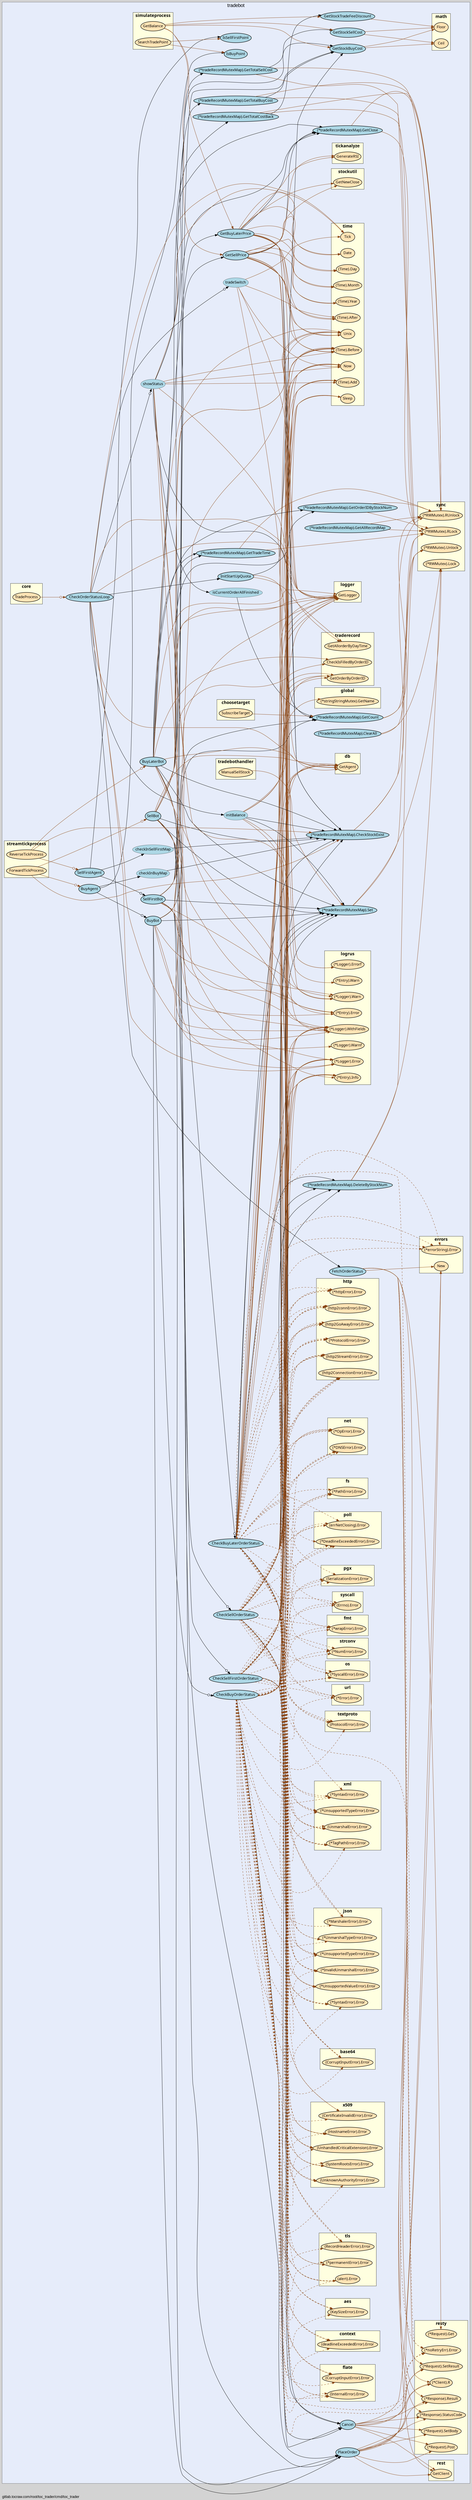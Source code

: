digraph gocallvis {
    label="gitlab.tocraw.com/root/toc_trader/cmd/toc_trader";
    labeljust="l";
    fontname="Arial";
    fontsize="14";
    rankdir="LR";
    bgcolor="lightgray";
    style="solid";
    penwidth="0.5";
    pad="0.0";
    nodesep="0.35";

    node [shape="ellipse" style="filled" fillcolor="honeydew" fontname="Verdana" penwidth="1.0" margin="0.05,0.0"];
    edge [minlen="2"]

    subgraph "cluster_focus" {
        label="tradebot";
labelloc="t";
labeljust="c";
fontsize="18";
bgcolor="#e6ecfa";
        
        "(*gitlab.tocraw.com/root/toc_trader/pkg/modules/tradebot.tradeRecordMutexMap).GetCount" [ fillcolor="lightblue" label="(*tradeRecordMutexMap).GetCount" penwidth="1.5" ]
        "gitlab.tocraw.com/root/toc_trader/pkg/modules/tradebot.isCurrentOrderAllFinished" [ fillcolor="lightblue" label="isCurrentOrderAllFinished" penwidth="0.5" ]
        "(*gitlab.tocraw.com/root/toc_trader/pkg/modules/tradebot.tradeRecordMutexMap).Set" [ label="(*tradeRecordMutexMap).Set" penwidth="1.5" fillcolor="lightblue" ]
        "(*gitlab.tocraw.com/root/toc_trader/pkg/modules/tradebot.tradeRecordMutexMap).CheckStockExist" [ fillcolor="lightblue" label="(*tradeRecordMutexMap).CheckStockExist" penwidth="1.5" ]
        "(*gitlab.tocraw.com/root/toc_trader/pkg/modules/tradebot.tradeRecordMutexMap).GetAllRecordMap" [ fillcolor="lightblue" label="(*tradeRecordMutexMap).GetAllRecordMap" penwidth="1.5" ]
        "gitlab.tocraw.com/root/toc_trader/pkg/modules/tradebot.GetStockBuyCost" [ fillcolor="lightblue" label="GetStockBuyCost" penwidth="1.5" ]
        "gitlab.tocraw.com/root/toc_trader/pkg/modules/tradebot.SellFirstBot" [ fillcolor="lightblue" label="SellFirstBot" penwidth="1.5" ]
        "gitlab.tocraw.com/root/toc_trader/pkg/modules/tradebot.PlaceOrder" [ label="PlaceOrder" penwidth="1.5" fillcolor="lightblue" ]
        "gitlab.tocraw.com/root/toc_trader/pkg/modules/tradebot.CheckSellFirstOrderStatus" [ fillcolor="lightblue" label="CheckSellFirstOrderStatus" penwidth="1.5" ]
        "(*gitlab.tocraw.com/root/toc_trader/pkg/modules/tradebot.tradeRecordMutexMap).DeleteByStockNum" [ fillcolor="lightblue" label="(*tradeRecordMutexMap).DeleteByStockNum" penwidth="1.5" ]
        "gitlab.tocraw.com/root/toc_trader/pkg/modules/tradebot.Cancel" [ label="Cancel" penwidth="1.5" fillcolor="lightblue" ]
        "gitlab.tocraw.com/root/toc_trader/pkg/modules/tradebot.checkInBuyMap" [ fillcolor="lightblue" label="checkInBuyMap" penwidth="0.5" ]
        "gitlab.tocraw.com/root/toc_trader/pkg/modules/tradebot.BuyAgent" [ fillcolor="lightblue" label="BuyAgent" penwidth="1.5" ]
        "gitlab.tocraw.com/root/toc_trader/pkg/modules/tradebot.IsBuyPoint" [ fillcolor="lightblue" label="IsBuyPoint" penwidth="1.5" ]
        "gitlab.tocraw.com/root/toc_trader/pkg/modules/tradebot.BuyBot" [ fillcolor="lightblue" label="BuyBot" penwidth="1.5" ]
        "gitlab.tocraw.com/root/toc_trader/pkg/modules/tradebot.CheckBuyOrderStatus" [ fillcolor="lightblue" label="CheckBuyOrderStatus" penwidth="1.5" ]
        "gitlab.tocraw.com/root/toc_trader/pkg/modules/tradebot.checkInSellFirstMap" [ fillcolor="lightblue" label="checkInSellFirstMap" penwidth="0.5" ]
        "gitlab.tocraw.com/root/toc_trader/pkg/modules/tradebot.SellFirstAgent" [ fillcolor="lightblue" label="SellFirstAgent" penwidth="1.5" ]
        "gitlab.tocraw.com/root/toc_trader/pkg/modules/tradebot.IsSellFirstPoint" [ fillcolor="lightblue" label="IsSellFirstPoint" penwidth="1.5" ]
        "gitlab.tocraw.com/root/toc_trader/pkg/modules/tradebot.GetSellPrice" [ fillcolor="lightblue" label="GetSellPrice" penwidth="1.5" ]
        "(*gitlab.tocraw.com/root/toc_trader/pkg/modules/tradebot.tradeRecordMutexMap).GetClose" [ fillcolor="lightblue" label="(*tradeRecordMutexMap).GetClose" penwidth="1.5" ]
        "gitlab.tocraw.com/root/toc_trader/pkg/modules/tradebot.GetStockSellCost" [ penwidth="1.5" fillcolor="lightblue" label="GetStockSellCost" ]
        "gitlab.tocraw.com/root/toc_trader/pkg/modules/tradebot.GetStockTradeFeeDiscount" [ fillcolor="lightblue" label="GetStockTradeFeeDiscount" penwidth="1.5" ]
        "gitlab.tocraw.com/root/toc_trader/pkg/modules/tradebot.GetBuyLaterPrice" [ fillcolor="lightblue" label="GetBuyLaterPrice" penwidth="1.5" ]
        "gitlab.tocraw.com/root/toc_trader/pkg/modules/tradebot.InitStartUpQuota" [ label="InitStartUpQuota" penwidth="1.5" fillcolor="lightblue" ]
        "gitlab.tocraw.com/root/toc_trader/pkg/modules/tradebot.CheckBuyLaterOrderStatus" [ penwidth="1.5" fillcolor="lightblue" label="CheckBuyLaterOrderStatus" ]
        "gitlab.tocraw.com/root/toc_trader/pkg/modules/tradebot.tradeSwitch" [ fillcolor="lightblue" label="tradeSwitch" penwidth="0.5" ]
        "(*gitlab.tocraw.com/root/toc_trader/pkg/modules/tradebot.tradeRecordMutexMap).GetOrderIDByStockNum" [ fillcolor="lightblue" label="(*tradeRecordMutexMap).GetOrderIDByStockNum" penwidth="1.5" ]
        "gitlab.tocraw.com/root/toc_trader/pkg/modules/tradebot.SellBot" [ penwidth="1.5" fillcolor="lightblue" label="SellBot" ]
        "(*gitlab.tocraw.com/root/toc_trader/pkg/modules/tradebot.tradeRecordMutexMap).GetTradeTime" [ fillcolor="lightblue" label="(*tradeRecordMutexMap).GetTradeTime" penwidth="1.5" ]
        "gitlab.tocraw.com/root/toc_trader/pkg/modules/tradebot.CheckSellOrderStatus" [ fillcolor="lightblue" label="CheckSellOrderStatus" penwidth="1.5" ]
        "gitlab.tocraw.com/root/toc_trader/pkg/modules/tradebot.BuyLaterBot" [ penwidth="1.5" fillcolor="lightblue" label="BuyLaterBot" ]
        "(*gitlab.tocraw.com/root/toc_trader/pkg/modules/tradebot.tradeRecordMutexMap).GetTotalCostBack" [ fillcolor="lightblue" label="(*tradeRecordMutexMap).GetTotalCostBack" penwidth="1.5" ]
        "gitlab.tocraw.com/root/toc_trader/pkg/modules/tradebot.showStatus" [ fillcolor="lightblue" label="showStatus" penwidth="0.5" ]
        "(*gitlab.tocraw.com/root/toc_trader/pkg/modules/tradebot.tradeRecordMutexMap).GetTotalSellCost" [ fillcolor="lightblue" label="(*tradeRecordMutexMap).GetTotalSellCost" penwidth="1.5" ]
        "(*gitlab.tocraw.com/root/toc_trader/pkg/modules/tradebot.tradeRecordMutexMap).GetTotalBuyCost" [ penwidth="1.5" fillcolor="lightblue" label="(*tradeRecordMutexMap).GetTotalBuyCost" ]
        "gitlab.tocraw.com/root/toc_trader/pkg/modules/tradebot.CheckOrderStatusLoop" [ fillcolor="lightblue" label="CheckOrderStatusLoop" penwidth="1.5" ]
        "gitlab.tocraw.com/root/toc_trader/pkg/modules/tradebot.FetchOrderStatus" [ fillcolor="lightblue" label="FetchOrderStatus" penwidth="1.5" ]
        "gitlab.tocraw.com/root/toc_trader/pkg/modules/tradebot.initBalance" [ fillcolor="lightblue" label="initBalance" penwidth="0.5" ]
        "(*gitlab.tocraw.com/root/toc_trader/pkg/modules/tradebot.tradeRecordMutexMap).ClearAll" [ fillcolor="lightblue" label="(*tradeRecordMutexMap).ClearAll" penwidth="1.5" ]
        
        subgraph "cluster_compress/flate" {
        fontsize="16";
style="filled";
fillcolor="lightyellow";
fontname="Tahoma bold";
rank="sink";
label="flate";
URL="/?f=compress/flate";
penwidth="0.8";
tooltip="package: compress/flate";
        
        "(compress/flate.CorruptInputError).Error" [ penwidth="1.5" fillcolor="moccasin" label="(CorruptInputError).Error" ]
        "(compress/flate.InternalError).Error" [ fillcolor="moccasin" label="(InternalError).Error" penwidth="1.5" ]
        
    }

        subgraph "cluster_context" {
        penwidth="0.8";
fontsize="16";
fontname="Tahoma bold";
URL="/?f=context";
tooltip="package: context";
style="filled";
fillcolor="lightyellow";
rank="sink";
label="context";
        
        "(context.deadlineExceededError).Error" [ fillcolor="moccasin" label="(deadlineExceededError).Error" penwidth="1.5" ]
        
    }

        subgraph "cluster_crypto/aes" {
        URL="/?f=crypto/aes";
penwidth="0.8";
style="filled";
fillcolor="lightyellow";
rank="sink";
fontsize="16";
fontname="Tahoma bold";
label="aes";
tooltip="package: crypto/aes";
        
        "(crypto/aes.KeySizeError).Error" [ fillcolor="moccasin" label="(KeySizeError).Error" penwidth="1.5" ]
        
    }

        subgraph "cluster_crypto/tls" {
        fontsize="16";
fillcolor="lightyellow";
fontname="Tahoma bold";
tooltip="package: crypto/tls";
penwidth="0.8";
style="filled";
rank="sink";
label="tls";
URL="/?f=crypto/tls";
        
        "(*crypto/tls.permanentError).Error" [ fillcolor="moccasin" label="(*permanentError).Error" penwidth="1.5" ]
        "(crypto/tls.alert).Error" [ fillcolor="moccasin" label="(alert).Error" penwidth="1.5" ]
        "(crypto/tls.RecordHeaderError).Error" [ fillcolor="moccasin" label="(RecordHeaderError).Error" penwidth="1.5" ]
        
    }

        subgraph "cluster_crypto/x509" {
        rank="sink";
label="x509";
URL="/?f=crypto/x509";
penwidth="0.8";
fontsize="16";
style="filled";
fillcolor="lightyellow";
fontname="Tahoma bold";
tooltip="package: crypto/x509";
        
        "(crypto/x509.UnknownAuthorityError).Error" [ fillcolor="moccasin" label="(UnknownAuthorityError).Error" penwidth="1.5" ]
        "(crypto/x509.UnhandledCriticalExtension).Error" [ fillcolor="moccasin" label="(UnhandledCriticalExtension).Error" penwidth="1.5" ]
        "(crypto/x509.HostnameError).Error" [ fillcolor="moccasin" label="(HostnameError).Error" penwidth="1.5" ]
        "(crypto/x509.CertificateInvalidError).Error" [ fillcolor="moccasin" label="(CertificateInvalidError).Error" penwidth="1.5" ]
        "(crypto/x509.SystemRootsError).Error" [ label="(SystemRootsError).Error" penwidth="1.5" fillcolor="moccasin" ]
        
    }

        subgraph "cluster_encoding/base64" {
        fillcolor="lightyellow";
rank="sink";
label="base64";
URL="/?f=encoding/base64";
penwidth="0.8";
style="filled";
tooltip="package: encoding/base64";
fontsize="16";
fontname="Tahoma bold";
        
        "(encoding/base64.CorruptInputError).Error" [ label="(CorruptInputError).Error" penwidth="1.5" fillcolor="moccasin" ]
        
    }

        subgraph "cluster_encoding/json" {
        URL="/?f=encoding/json";
fontsize="16";
rank="sink";
label="json";
fontname="Tahoma bold";
tooltip="package: encoding/json";
penwidth="0.8";
style="filled";
fillcolor="lightyellow";
        
        "(*encoding/json.UnsupportedTypeError).Error" [ fillcolor="moccasin" label="(*UnsupportedTypeError).Error" penwidth="1.5" ]
        "(*encoding/json.UnmarshalTypeError).Error" [ fillcolor="moccasin" label="(*UnmarshalTypeError).Error" penwidth="1.5" ]
        "(*encoding/json.MarshalerError).Error" [ fillcolor="moccasin" label="(*MarshalerError).Error" penwidth="1.5" ]
        "(*encoding/json.SyntaxError).Error" [ penwidth="1.5" fillcolor="moccasin" label="(*SyntaxError).Error" ]
        "(*encoding/json.UnsupportedValueError).Error" [ fillcolor="moccasin" label="(*UnsupportedValueError).Error" penwidth="1.5" ]
        "(*encoding/json.InvalidUnmarshalError).Error" [ fillcolor="moccasin" label="(*InvalidUnmarshalError).Error" penwidth="1.5" ]
        
    }

        subgraph "cluster_encoding/xml" {
        fontsize="16";
fontname="Tahoma bold";
rank="sink";
label="xml";
tooltip="package: encoding/xml";
penwidth="0.8";
style="filled";
fillcolor="lightyellow";
URL="/?f=encoding/xml";
        
        "(*encoding/xml.TagPathError).Error" [ fillcolor="moccasin" label="(*TagPathError).Error" penwidth="1.5" ]
        "(encoding/xml.UnmarshalError).Error" [ fillcolor="moccasin" label="(UnmarshalError).Error" penwidth="1.5" ]
        "(*encoding/xml.UnsupportedTypeError).Error" [ fillcolor="moccasin" label="(*UnsupportedTypeError).Error" penwidth="1.5" ]
        "(*encoding/xml.SyntaxError).Error" [ fillcolor="moccasin" label="(*SyntaxError).Error" penwidth="1.5" ]
        
    }

        subgraph "cluster_errors" {
        penwidth="0.8";
style="filled";
fillcolor="lightyellow";
fontname="Tahoma bold";
label="errors";
fontsize="16";
rank="sink";
URL="/?f=errors";
tooltip="package: errors";
        
        "errors.New" [ fillcolor="moccasin" label="New" penwidth="1.5" ]
        "(*errors.errorString).Error" [ fillcolor="moccasin" label="(*errorString).Error" penwidth="1.5" ]
        
    }

        subgraph "cluster_fmt" {
        label="fmt";
fontsize="16";
style="filled";
fillcolor="lightyellow";
fontname="Tahoma bold";
rank="sink";
penwidth="0.8";
URL="/?f=fmt";
tooltip="package: fmt";
        
        "(*fmt.wrapError).Error" [ fillcolor="moccasin" label="(*wrapError).Error" penwidth="1.5" ]
        
    }

        subgraph "cluster_github.com/go-resty/resty/v2" {
        label="resty";
penwidth="0.8";
style="filled";
fillcolor="lightyellow";
rank="sink";
fontsize="16";
fontname="Tahoma bold";
URL="/?f=github.com/go-resty/resty/v2";
tooltip="package: github.com/go-resty/resty/v2";
        
        "(*github.com/go-resty/resty/v2.Client).R" [ penwidth="1.5" fillcolor="moccasin" label="(*Client).R" ]
        "(*github.com/go-resty/resty/v2.Request).SetBody" [ fillcolor="moccasin" label="(*Request).SetBody" penwidth="1.5" ]
        "(*github.com/go-resty/resty/v2.Request).SetResult" [ label="(*Request).SetResult" penwidth="1.5" fillcolor="moccasin" ]
        "(*github.com/go-resty/resty/v2.Request).Post" [ penwidth="1.5" fillcolor="moccasin" label="(*Request).Post" ]
        "(*github.com/go-resty/resty/v2.Response).StatusCode" [ fillcolor="moccasin" label="(*Response).StatusCode" penwidth="1.5" ]
        "(*github.com/go-resty/resty/v2.Response).Result" [ label="(*Response).Result" penwidth="1.5" fillcolor="moccasin" ]
        "(*github.com/go-resty/resty/v2.noRetryErr).Error" [ fillcolor="moccasin" label="(*noRetryErr).Error" penwidth="1.5" ]
        "(*github.com/go-resty/resty/v2.Request).Get" [ fillcolor="moccasin" label="(*Request).Get" penwidth="1.5" ]
        
    }

        subgraph "cluster_github.com/jackc/pgx/v4" {
        fontsize="16";
label="pgx";
URL="/?f=github.com/jackc/pgx/v4";
tooltip="package: github.com/jackc/pgx/v4";
penwidth="0.8";
style="filled";
fillcolor="lightyellow";
fontname="Tahoma bold";
rank="sink";
        
        "(github.com/jackc/pgx/v4.SerializationError).Error" [ fillcolor="moccasin" label="(SerializationError).Error" penwidth="1.5" ]
        
    }

        subgraph "cluster_github.com/sirupsen/logrus" {
        penwidth="0.8";
fontsize="16";
style="filled";
fillcolor="lightyellow";
fontname="Tahoma bold";
URL="/?f=github.com/sirupsen/logrus";
tooltip="package: github.com/sirupsen/logrus";
rank="sink";
label="logrus";
        
        "(*github.com/sirupsen/logrus.Logger).Warn" [ fillcolor="moccasin" label="(*Logger).Warn" penwidth="1.5" ]
        "(*github.com/sirupsen/logrus.Logger).WithFields" [ fillcolor="moccasin" label="(*Logger).WithFields" penwidth="1.5" ]
        "(*github.com/sirupsen/logrus.Entry).Error" [ fillcolor="moccasin" label="(*Entry).Error" penwidth="1.5" ]
        "(*github.com/sirupsen/logrus.Logger).Error" [ fillcolor="moccasin" label="(*Logger).Error" penwidth="1.5" ]
        "(*github.com/sirupsen/logrus.Entry).Info" [ penwidth="1.5" fillcolor="moccasin" label="(*Entry).Info" ]
        "(*github.com/sirupsen/logrus.Logger).Errorf" [ fillcolor="moccasin" label="(*Logger).Errorf" penwidth="1.5" ]
        "(*github.com/sirupsen/logrus.Logger).Warnf" [ fillcolor="moccasin" label="(*Logger).Warnf" penwidth="1.5" ]
        "(*github.com/sirupsen/logrus.Entry).Warn" [ fillcolor="moccasin" label="(*Entry).Warn" penwidth="1.5" ]
        
    }

        subgraph "cluster_gitlab.tocraw.com/root/toc_trader/internal/db" {
        style="filled";
fontname="Tahoma bold";
rank="sink";
URL="/?f=gitlab.tocraw.com/root/toc_trader/internal/db";
penwidth="0.8";
fontsize="16";
fillcolor="lightyellow";
label="db";
tooltip="package: gitlab.tocraw.com/root/toc_trader/internal/db";
        
        "gitlab.tocraw.com/root/toc_trader/internal/db.GetAgent" [ fillcolor="moccasin" label="GetAgent" penwidth="1.5" ]
        
    }

        subgraph "cluster_gitlab.tocraw.com/root/toc_trader/internal/logger" {
        URL="/?f=gitlab.tocraw.com/root/toc_trader/internal/logger";
penwidth="0.8";
style="filled";
fillcolor="lightyellow";
fontname="Tahoma bold";
rank="sink";
fontsize="16";
label="logger";
tooltip="package: gitlab.tocraw.com/root/toc_trader/internal/logger";
        
        "gitlab.tocraw.com/root/toc_trader/internal/logger.GetLogger" [ fillcolor="moccasin" label="GetLogger" penwidth="1.5" ]
        
    }

        subgraph "cluster_gitlab.tocraw.com/root/toc_trader/internal/rest" {
        penwidth="0.8";
style="filled";
fillcolor="lightyellow";
tooltip="package: gitlab.tocraw.com/root/toc_trader/internal/rest";
fontsize="16";
fontname="Tahoma bold";
rank="sink";
label="rest";
URL="/?f=gitlab.tocraw.com/root/toc_trader/internal/rest";
        
        "gitlab.tocraw.com/root/toc_trader/internal/rest.GetClient" [ fillcolor="moccasin" label="GetClient" penwidth="1.5" ]
        
    }

        subgraph "cluster_gitlab.tocraw.com/root/toc_trader/internal/stockutil" {
        fillcolor="lightyellow";
rank="sink";
tooltip="package: gitlab.tocraw.com/root/toc_trader/internal/stockutil";
penwidth="0.8";
fontsize="16";
style="filled";
fontname="Tahoma bold";
label="stockutil";
URL="/?f=gitlab.tocraw.com/root/toc_trader/internal/stockutil";
        
        "gitlab.tocraw.com/root/toc_trader/internal/stockutil.GetNewClose" [ penwidth="1.5" fillcolor="moccasin" label="GetNewClose" ]
        
    }

        subgraph "cluster_gitlab.tocraw.com/root/toc_trader/pkg/core" {
        style="filled";
fontname="Tahoma bold";
rank="sink";
label="core";
URL="/?f=gitlab.tocraw.com/root/toc_trader/pkg/core";
tooltip="package: gitlab.tocraw.com/root/toc_trader/pkg/core";
penwidth="0.8";
fillcolor="lightyellow";
fontsize="16";
        
        "gitlab.tocraw.com/root/toc_trader/pkg/core.TradeProcess" [ label="TradeProcess" penwidth="1.5" fillcolor="moccasin" ]
        
    }

        subgraph "cluster_gitlab.tocraw.com/root/toc_trader/pkg/global" {
        URL="/?f=gitlab.tocraw.com/root/toc_trader/pkg/global";
penwidth="0.8";
style="filled";
fontname="Tahoma bold";
rank="sink";
label="global";
fontsize="16";
fillcolor="lightyellow";
tooltip="package: gitlab.tocraw.com/root/toc_trader/pkg/global";
        
        "(*gitlab.tocraw.com/root/toc_trader/pkg/global.stringStringMutex).GetName" [ penwidth="1.5" fillcolor="moccasin" label="(*stringStringMutex).GetName" ]
        
    }

        subgraph "cluster_gitlab.tocraw.com/root/toc_trader/pkg/handlers/tradebothandler" {
        penwidth="0.8";
fontsize="16";
fontname="Tahoma bold";
rank="sink";
tooltip="package: gitlab.tocraw.com/root/toc_trader/pkg/handlers/tradebothandler";
style="filled";
fillcolor="lightyellow";
label="tradebothandler";
URL="/?f=gitlab.tocraw.com/root/toc_trader/pkg/handlers/tradebothandler";
        
        "gitlab.tocraw.com/root/toc_trader/pkg/handlers/tradebothandler.ManualSellStock" [ fillcolor="moccasin" label="ManualSellStock" penwidth="1.5" ]
        
    }

        subgraph "cluster_gitlab.tocraw.com/root/toc_trader/pkg/models/traderecord" {
        fontname="Tahoma bold";
URL="/?f=gitlab.tocraw.com/root/toc_trader/pkg/models/traderecord";
penwidth="0.8";
fontsize="16";
style="filled";
tooltip="package: gitlab.tocraw.com/root/toc_trader/pkg/models/traderecord";
fillcolor="lightyellow";
rank="sink";
label="traderecord";
        
        "gitlab.tocraw.com/root/toc_trader/pkg/models/traderecord.GetOrderByOrderID" [ penwidth="1.5" fillcolor="moccasin" label="GetOrderByOrderID" ]
        "gitlab.tocraw.com/root/toc_trader/pkg/models/traderecord.GetAllorderByDayTime" [ fillcolor="moccasin" label="GetAllorderByDayTime" penwidth="1.5" ]
        "gitlab.tocraw.com/root/toc_trader/pkg/models/traderecord.CheckIsFilledByOrderID" [ fillcolor="moccasin" label="CheckIsFilledByOrderID" penwidth="1.5" ]
        
    }

        subgraph "cluster_gitlab.tocraw.com/root/toc_trader/pkg/modules/choosetarget" {
        fontsize="16";
style="filled";
fillcolor="lightyellow";
fontname="Tahoma bold";
label="choosetarget";
URL="/?f=gitlab.tocraw.com/root/toc_trader/pkg/modules/choosetarget";
tooltip="package: gitlab.tocraw.com/root/toc_trader/pkg/modules/choosetarget";
penwidth="0.8";
rank="sink";
        
        "gitlab.tocraw.com/root/toc_trader/pkg/modules/choosetarget.SubscribeTarget" [ label="SubscribeTarget" penwidth="1.5" fillcolor="moccasin" ]
        
    }

        subgraph "cluster_gitlab.tocraw.com/root/toc_trader/pkg/modules/simulateprocess" {
        style="filled";
label="simulateprocess";
URL="/?f=gitlab.tocraw.com/root/toc_trader/pkg/modules/simulateprocess";
penwidth="0.8";
fontsize="16";
fillcolor="lightyellow";
fontname="Tahoma bold";
rank="sink";
tooltip="package: gitlab.tocraw.com/root/toc_trader/pkg/modules/simulateprocess";
        
        "gitlab.tocraw.com/root/toc_trader/pkg/modules/simulateprocess.SearchTradePoint" [ fillcolor="moccasin" label="SearchTradePoint" penwidth="1.5" ]
        "gitlab.tocraw.com/root/toc_trader/pkg/modules/simulateprocess.GetBalance" [ fillcolor="moccasin" label="GetBalance" penwidth="1.5" ]
        
    }

        subgraph "cluster_gitlab.tocraw.com/root/toc_trader/pkg/modules/streamtickprocess" {
        style="filled";
fillcolor="lightyellow";
fontname="Tahoma bold";
label="streamtickprocess";
URL="/?f=gitlab.tocraw.com/root/toc_trader/pkg/modules/streamtickprocess";
penwidth="0.8";
fontsize="16";
rank="sink";
tooltip="package: gitlab.tocraw.com/root/toc_trader/pkg/modules/streamtickprocess";
        
        "gitlab.tocraw.com/root/toc_trader/pkg/modules/streamtickprocess.ForwardTickProcess" [ fillcolor="moccasin" label="ForwardTickProcess" penwidth="1.5" ]
        "gitlab.tocraw.com/root/toc_trader/pkg/modules/streamtickprocess.ReverseTickProcess" [ fillcolor="moccasin" label="ReverseTickProcess" penwidth="1.5" ]
        
    }

        subgraph "cluster_gitlab.tocraw.com/root/toc_trader/pkg/modules/tickanalyze" {
        fontsize="16";
fillcolor="lightyellow";
fontname="Tahoma bold";
URL="/?f=gitlab.tocraw.com/root/toc_trader/pkg/modules/tickanalyze";
tooltip="package: gitlab.tocraw.com/root/toc_trader/pkg/modules/tickanalyze";
penwidth="0.8";
style="filled";
rank="sink";
label="tickanalyze";
        
        "gitlab.tocraw.com/root/toc_trader/pkg/modules/tickanalyze.GenerateRSI" [ fillcolor="moccasin" label="GenerateRSI" penwidth="1.5" ]
        
    }

        subgraph "cluster_internal/poll" {
        penwidth="0.8";
fillcolor="lightyellow";
URL="/?f=internal/poll";
tooltip="package: internal/poll";
label="poll";
fontsize="16";
style="filled";
fontname="Tahoma bold";
rank="sink";
        
        "(*internal/poll.DeadlineExceededError).Error" [ penwidth="1.5" fillcolor="moccasin" label="(*DeadlineExceededError).Error" ]
        "(internal/poll.errNetClosing).Error" [ fillcolor="moccasin" label="(errNetClosing).Error" penwidth="1.5" ]
        
    }

        subgraph "cluster_io/fs" {
        penwidth="0.8";
fontsize="16";
fillcolor="lightyellow";
rank="sink";
label="fs";
URL="/?f=io/fs";
tooltip="package: io/fs";
style="filled";
fontname="Tahoma bold";
        
        "(*io/fs.PathError).Error" [ fillcolor="moccasin" label="(*PathError).Error" penwidth="1.5" ]
        
    }

        subgraph "cluster_math" {
        URL="/?f=math";
style="filled";
fillcolor="lightyellow";
fontname="Tahoma bold";
rank="sink";
label="math";
tooltip="package: math";
penwidth="0.8";
fontsize="16";
        
        "math.Ceil" [ fillcolor="moccasin" label="Ceil" penwidth="1.5" ]
        "math.Floor" [ fillcolor="moccasin" label="Floor" penwidth="1.5" ]
        
    }

        subgraph "cluster_net" {
        rank="sink";
label="net";
URL="/?f=net";
penwidth="0.8";
fontsize="16";
fillcolor="lightyellow";
style="filled";
fontname="Tahoma bold";
tooltip="package: net";
        
        "(*net.DNSError).Error" [ penwidth="1.5" fillcolor="moccasin" label="(*DNSError).Error" ]
        "(*net.OpError).Error" [ fillcolor="moccasin" label="(*OpError).Error" penwidth="1.5" ]
        
    }

        subgraph "cluster_net/http" {
        style="filled";
fillcolor="lightyellow";
fontname="Tahoma bold";
label="http";
URL="/?f=net/http";
penwidth="0.8";
fontsize="16";
rank="sink";
tooltip="package: net/http";
        
        "(net/http.http2connError).Error" [ label="(http2connError).Error" penwidth="1.5" fillcolor="moccasin" ]
        "(*net/http.httpError).Error" [ fillcolor="moccasin" label="(*httpError).Error" penwidth="1.5" ]
        "(net/http.http2ConnectionError).Error" [ penwidth="1.5" fillcolor="moccasin" label="(http2ConnectionError).Error" ]
        "(net/http.http2StreamError).Error" [ fillcolor="moccasin" label="(http2StreamError).Error" penwidth="1.5" ]
        "(*net/http.ProtocolError).Error" [ fillcolor="moccasin" label="(*ProtocolError).Error" penwidth="1.5" ]
        "(net/http.http2GoAwayError).Error" [ fillcolor="moccasin" label="(http2GoAwayError).Error" penwidth="1.5" ]
        
    }

        subgraph "cluster_net/textproto" {
        tooltip="package: net/textproto";
penwidth="0.8";
fontsize="16";
fillcolor="lightyellow";
fontname="Tahoma bold";
style="filled";
rank="sink";
label="textproto";
URL="/?f=net/textproto";
        
        "(net/textproto.ProtocolError).Error" [ penwidth="1.5" fillcolor="moccasin" label="(ProtocolError).Error" ]
        
    }

        subgraph "cluster_net/url" {
        fontsize="16";
style="filled";
fillcolor="lightyellow";
rank="sink";
label="url";
penwidth="0.8";
URL="/?f=net/url";
tooltip="package: net/url";
fontname="Tahoma bold";
        
        "(*net/url.Error).Error" [ fillcolor="moccasin" label="(*Error).Error" penwidth="1.5" ]
        
    }

        subgraph "cluster_os" {
        fillcolor="lightyellow";
fontname="Tahoma bold";
rank="sink";
label="os";
penwidth="0.8";
fontsize="16";
style="filled";
URL="/?f=os";
tooltip="package: os";
        
        "(*os.SyscallError).Error" [ fillcolor="moccasin" label="(*SyscallError).Error" penwidth="1.5" ]
        
    }

        subgraph "cluster_strconv" {
        fontsize="16";
style="filled";
rank="sink";
penwidth="0.8";
fontname="Tahoma bold";
label="strconv";
URL="/?f=strconv";
tooltip="package: strconv";
fillcolor="lightyellow";
        
        "(*strconv.NumError).Error" [ label="(*NumError).Error" penwidth="1.5" fillcolor="moccasin" ]
        
    }

        subgraph "cluster_sync" {
        penwidth="0.8";
fontsize="16";
label="sync";
URL="/?f=sync";
style="filled";
fillcolor="lightyellow";
fontname="Tahoma bold";
rank="sink";
tooltip="package: sync";
        
        "(*sync.RWMutex).RLock" [ fillcolor="moccasin" label="(*RWMutex).RLock" penwidth="1.5" ]
        "(*sync.RWMutex).RUnlock" [ fillcolor="moccasin" label="(*RWMutex).RUnlock" penwidth="1.5" ]
        "(*sync.RWMutex).Lock" [ penwidth="1.5" fillcolor="moccasin" label="(*RWMutex).Lock" ]
        "(*sync.RWMutex).Unlock" [ fillcolor="moccasin" label="(*RWMutex).Unlock" penwidth="1.5" ]
        
    }

        subgraph "cluster_syscall" {
        penwidth="0.8";
style="filled";
fontname="Tahoma bold";
rank="sink";
URL="/?f=syscall";
tooltip="package: syscall";
fontsize="16";
fillcolor="lightyellow";
label="syscall";
        
        "(syscall.Errno).Error" [ fillcolor="moccasin" label="(Errno).Error" penwidth="1.5" ]
        
    }

        subgraph "cluster_time" {
        fontsize="16";
style="filled";
label="time";
tooltip="package: time";
penwidth="0.8";
fillcolor="lightyellow";
fontname="Tahoma bold";
rank="sink";
URL="/?f=time";
        
        "time.Unix" [ fillcolor="moccasin" label="Unix" penwidth="1.5" ]
        "time.Sleep" [ fillcolor="moccasin" label="Sleep" penwidth="1.5" ]
        "(time.Time).Add" [ label="(Time).Add" penwidth="1.5" fillcolor="moccasin" ]
        "time.Now" [ penwidth="1.5" fillcolor="moccasin" label="Now" ]
        "(time.Time).Before" [ penwidth="1.5" fillcolor="moccasin" label="(Time).Before" ]
        "(time.Time).Year" [ label="(Time).Year" penwidth="1.5" fillcolor="moccasin" ]
        "(time.Time).Month" [ fillcolor="moccasin" label="(Time).Month" penwidth="1.5" ]
        "(time.Time).Day" [ fillcolor="moccasin" label="(Time).Day" penwidth="1.5" ]
        "time.Date" [ fillcolor="moccasin" label="Date" penwidth="1.5" ]
        "(time.Time).After" [ fillcolor="moccasin" label="(Time).After" penwidth="1.5" ]
        "time.Tick" [ fillcolor="moccasin" label="Tick" penwidth="1.5" ]
        
    }

    }

    "(*gitlab.tocraw.com/root/toc_trader/pkg/modules/tradebot.tradeRecordMutexMap).GetCount" -> "(*sync.RWMutex).RLock" [ color="saddlebrown" ]
    "(*gitlab.tocraw.com/root/toc_trader/pkg/modules/tradebot.tradeRecordMutexMap).GetCount" -> "(*sync.RWMutex).RUnlock" [ color="saddlebrown" ]
    "gitlab.tocraw.com/root/toc_trader/pkg/modules/tradebot.isCurrentOrderAllFinished" -> "(*gitlab.tocraw.com/root/toc_trader/pkg/modules/tradebot.tradeRecordMutexMap).GetCount" [  ]
    "(*gitlab.tocraw.com/root/toc_trader/pkg/modules/tradebot.tradeRecordMutexMap).Set" -> "(*sync.RWMutex).Lock" [ color="saddlebrown" ]
    "(*gitlab.tocraw.com/root/toc_trader/pkg/modules/tradebot.tradeRecordMutexMap).Set" -> "(*sync.RWMutex).Unlock" [ color="saddlebrown" ]
    "gitlab.tocraw.com/root/toc_trader/pkg/handlers/tradebothandler.ManualSellStock" -> "(*gitlab.tocraw.com/root/toc_trader/pkg/modules/tradebot.tradeRecordMutexMap).Set" [ color="saddlebrown" ]
    "(*gitlab.tocraw.com/root/toc_trader/pkg/modules/tradebot.tradeRecordMutexMap).CheckStockExist" -> "(*sync.RWMutex).RLock" [ color="saddlebrown" ]
    "(*gitlab.tocraw.com/root/toc_trader/pkg/modules/tradebot.tradeRecordMutexMap).CheckStockExist" -> "(*sync.RWMutex).RUnlock" [ color="saddlebrown" ]
    "(*gitlab.tocraw.com/root/toc_trader/pkg/modules/tradebot.tradeRecordMutexMap).GetAllRecordMap" -> "(*sync.RWMutex).RLock" [ color="saddlebrown" ]
    "(*gitlab.tocraw.com/root/toc_trader/pkg/modules/tradebot.tradeRecordMutexMap).GetAllRecordMap" -> "(*sync.RWMutex).RUnlock" [ color="saddlebrown" ]
    "gitlab.tocraw.com/root/toc_trader/pkg/modules/tradebot.GetStockBuyCost" -> "math.Ceil" [ color="saddlebrown" ]
    "gitlab.tocraw.com/root/toc_trader/pkg/modules/tradebot.GetStockBuyCost" -> "math.Floor" [ color="saddlebrown" ]
    "gitlab.tocraw.com/root/toc_trader/pkg/modules/tradebot.SellFirstBot" -> "gitlab.tocraw.com/root/toc_trader/pkg/modules/tradebot.GetStockBuyCost" [  ]
    "gitlab.tocraw.com/root/toc_trader/pkg/modules/tradebot.SellFirstBot" -> "(*gitlab.tocraw.com/root/toc_trader/pkg/modules/tradebot.tradeRecordMutexMap).GetCount" [  ]
    "gitlab.tocraw.com/root/toc_trader/pkg/modules/tradebot.PlaceOrder" -> "gitlab.tocraw.com/root/toc_trader/internal/rest.GetClient" [ color="saddlebrown" ]
    "gitlab.tocraw.com/root/toc_trader/pkg/modules/tradebot.PlaceOrder" -> "(*github.com/go-resty/resty/v2.Client).R" [ color="saddlebrown" ]
    "gitlab.tocraw.com/root/toc_trader/pkg/modules/tradebot.PlaceOrder" -> "(*github.com/go-resty/resty/v2.Request).SetBody" [ color="saddlebrown" ]
    "gitlab.tocraw.com/root/toc_trader/pkg/modules/tradebot.PlaceOrder" -> "(*github.com/go-resty/resty/v2.Request).SetResult" [ color="saddlebrown" ]
    "gitlab.tocraw.com/root/toc_trader/pkg/modules/tradebot.PlaceOrder" -> "(*github.com/go-resty/resty/v2.Request).Post" [ color="saddlebrown" ]
    "gitlab.tocraw.com/root/toc_trader/pkg/modules/tradebot.PlaceOrder" -> "(*github.com/go-resty/resty/v2.Response).StatusCode" [ color="saddlebrown" ]
    "gitlab.tocraw.com/root/toc_trader/pkg/modules/tradebot.PlaceOrder" -> "errors.New" [ color="saddlebrown" ]
    "gitlab.tocraw.com/root/toc_trader/pkg/modules/tradebot.PlaceOrder" -> "(*github.com/go-resty/resty/v2.Response).Result" [ color="saddlebrown" ]
    "gitlab.tocraw.com/root/toc_trader/pkg/modules/tradebot.SellFirstBot" -> "gitlab.tocraw.com/root/toc_trader/pkg/modules/tradebot.PlaceOrder" [  ]
    "gitlab.tocraw.com/root/toc_trader/pkg/modules/tradebot.SellFirstBot" -> "gitlab.tocraw.com/root/toc_trader/internal/logger.GetLogger" [ color="saddlebrown" ]
    "gitlab.tocraw.com/root/toc_trader/pkg/modules/tradebot.SellFirstBot" -> "(*github.com/sirupsen/logrus.Logger).Warn" [ color="saddlebrown" ]
    "gitlab.tocraw.com/root/toc_trader/pkg/modules/tradebot.SellFirstBot" -> "(*github.com/sirupsen/logrus.Logger).WithFields" [ color="saddlebrown" ]
    "gitlab.tocraw.com/root/toc_trader/pkg/modules/tradebot.SellFirstBot" -> "(*github.com/sirupsen/logrus.Entry).Error" [ color="saddlebrown" ]
    "gitlab.tocraw.com/root/toc_trader/pkg/modules/tradebot.SellFirstBot" -> "time.Unix" [ color="saddlebrown" ]
    "gitlab.tocraw.com/root/toc_trader/pkg/modules/tradebot.SellFirstBot" -> "(*gitlab.tocraw.com/root/toc_trader/pkg/modules/tradebot.tradeRecordMutexMap).Set" [  ]
    "gitlab.tocraw.com/root/toc_trader/pkg/modules/tradebot.CheckSellFirstOrderStatus" -> "time.Sleep" [ color="saddlebrown" ]
    "gitlab.tocraw.com/root/toc_trader/pkg/modules/tradebot.CheckSellFirstOrderStatus" -> "gitlab.tocraw.com/root/toc_trader/internal/db.GetAgent" [ color="saddlebrown" ]
    "gitlab.tocraw.com/root/toc_trader/pkg/modules/tradebot.CheckSellFirstOrderStatus" -> "gitlab.tocraw.com/root/toc_trader/pkg/models/traderecord.GetOrderByOrderID" [ color="saddlebrown" ]
    "gitlab.tocraw.com/root/toc_trader/pkg/modules/tradebot.CheckSellFirstOrderStatus" -> "gitlab.tocraw.com/root/toc_trader/internal/logger.GetLogger" [ color="saddlebrown" ]
    "gitlab.tocraw.com/root/toc_trader/pkg/modules/tradebot.CheckSellFirstOrderStatus" -> "(*github.com/sirupsen/logrus.Logger).Error" [ color="saddlebrown" ]
    "(*gitlab.tocraw.com/root/toc_trader/pkg/modules/tradebot.tradeRecordMutexMap).DeleteByStockNum" -> "(*sync.RWMutex).Lock" [ color="saddlebrown" ]
    "(*gitlab.tocraw.com/root/toc_trader/pkg/modules/tradebot.tradeRecordMutexMap).DeleteByStockNum" -> "(*sync.RWMutex).Unlock" [ color="saddlebrown" ]
    "gitlab.tocraw.com/root/toc_trader/pkg/modules/tradebot.CheckSellFirstOrderStatus" -> "(*gitlab.tocraw.com/root/toc_trader/pkg/modules/tradebot.tradeRecordMutexMap).DeleteByStockNum" [  ]
    "gitlab.tocraw.com/root/toc_trader/pkg/modules/tradebot.CheckSellFirstOrderStatus" -> "(*github.com/sirupsen/logrus.Logger).WithFields" [ color="saddlebrown" ]
    "gitlab.tocraw.com/root/toc_trader/pkg/modules/tradebot.CheckSellFirstOrderStatus" -> "(*github.com/sirupsen/logrus.Entry).Info" [ color="saddlebrown" ]
    "gitlab.tocraw.com/root/toc_trader/pkg/modules/tradebot.CheckSellFirstOrderStatus" -> "(*gitlab.tocraw.com/root/toc_trader/pkg/modules/tradebot.tradeRecordMutexMap).Set" [  ]
    "gitlab.tocraw.com/root/toc_trader/pkg/modules/tradebot.CheckSellFirstOrderStatus" -> "(time.Time).Add" [ color="saddlebrown" ]
    "gitlab.tocraw.com/root/toc_trader/pkg/modules/tradebot.CheckSellFirstOrderStatus" -> "time.Now" [ color="saddlebrown" ]
    "gitlab.tocraw.com/root/toc_trader/pkg/modules/tradebot.CheckSellFirstOrderStatus" -> "(time.Time).Before" [ color="saddlebrown" ]
    "gitlab.tocraw.com/root/toc_trader/pkg/modules/tradebot.Cancel" -> "gitlab.tocraw.com/root/toc_trader/internal/rest.GetClient" [ color="saddlebrown" ]
    "gitlab.tocraw.com/root/toc_trader/pkg/modules/tradebot.Cancel" -> "(*github.com/go-resty/resty/v2.Client).R" [ color="saddlebrown" ]
    "gitlab.tocraw.com/root/toc_trader/pkg/modules/tradebot.Cancel" -> "(*github.com/go-resty/resty/v2.Request).SetBody" [ color="saddlebrown" ]
    "gitlab.tocraw.com/root/toc_trader/pkg/modules/tradebot.Cancel" -> "(*github.com/go-resty/resty/v2.Request).SetResult" [ color="saddlebrown" ]
    "gitlab.tocraw.com/root/toc_trader/pkg/modules/tradebot.Cancel" -> "(*github.com/go-resty/resty/v2.Request).Post" [ color="saddlebrown" ]
    "gitlab.tocraw.com/root/toc_trader/pkg/modules/tradebot.Cancel" -> "(*github.com/go-resty/resty/v2.Response).StatusCode" [ color="saddlebrown" ]
    "gitlab.tocraw.com/root/toc_trader/pkg/modules/tradebot.Cancel" -> "errors.New" [ color="saddlebrown" ]
    "gitlab.tocraw.com/root/toc_trader/pkg/modules/tradebot.Cancel" -> "(*github.com/go-resty/resty/v2.Response).Result" [ color="saddlebrown" ]
    "gitlab.tocraw.com/root/toc_trader/pkg/modules/tradebot.CheckSellFirstOrderStatus" -> "gitlab.tocraw.com/root/toc_trader/pkg/modules/tradebot.Cancel" [  ]
    "gitlab.tocraw.com/root/toc_trader/pkg/modules/tradebot.CheckSellFirstOrderStatus" -> "(crypto/x509.UnknownAuthorityError).Error" [ color="saddlebrown" style="dashed" ]
    "gitlab.tocraw.com/root/toc_trader/pkg/modules/tradebot.CheckSellFirstOrderStatus" -> "(*net.DNSError).Error" [ style="dashed" color="saddlebrown" ]
    "gitlab.tocraw.com/root/toc_trader/pkg/modules/tradebot.CheckSellFirstOrderStatus" -> "(net/http.http2connError).Error" [ style="dashed" color="saddlebrown" ]
    "gitlab.tocraw.com/root/toc_trader/pkg/modules/tradebot.CheckSellFirstOrderStatus" -> "(*net.OpError).Error" [ style="dashed" color="saddlebrown" ]
    "gitlab.tocraw.com/root/toc_trader/pkg/modules/tradebot.CheckSellFirstOrderStatus" -> "(*net/http.httpError).Error" [ style="dashed" color="saddlebrown" ]
    "gitlab.tocraw.com/root/toc_trader/pkg/modules/tradebot.CheckSellFirstOrderStatus" -> "(crypto/x509.UnhandledCriticalExtension).Error" [ style="dashed" color="saddlebrown" ]
    "gitlab.tocraw.com/root/toc_trader/pkg/modules/tradebot.CheckSellFirstOrderStatus" -> "(net/textproto.ProtocolError).Error" [ style="dashed" color="saddlebrown" ]
    "gitlab.tocraw.com/root/toc_trader/pkg/modules/tradebot.CheckSellFirstOrderStatus" -> "(*encoding/json.UnsupportedTypeError).Error" [ color="saddlebrown" style="dashed" ]
    "gitlab.tocraw.com/root/toc_trader/pkg/modules/tradebot.CheckSellFirstOrderStatus" -> "(*crypto/tls.permanentError).Error" [ style="dashed" color="saddlebrown" ]
    "gitlab.tocraw.com/root/toc_trader/pkg/modules/tradebot.CheckSellFirstOrderStatus" -> "(*io/fs.PathError).Error" [ style="dashed" color="saddlebrown" ]
    "gitlab.tocraw.com/root/toc_trader/pkg/modules/tradebot.CheckSellFirstOrderStatus" -> "(syscall.Errno).Error" [ style="dashed" color="saddlebrown" ]
    "gitlab.tocraw.com/root/toc_trader/pkg/modules/tradebot.CheckSellFirstOrderStatus" -> "(net/http.http2ConnectionError).Error" [ style="dashed" color="saddlebrown" ]
    "gitlab.tocraw.com/root/toc_trader/pkg/modules/tradebot.CheckSellFirstOrderStatus" -> "(*encoding/json.UnmarshalTypeError).Error" [ style="dashed" color="saddlebrown" ]
    "gitlab.tocraw.com/root/toc_trader/pkg/modules/tradebot.CheckSellFirstOrderStatus" -> "(context.deadlineExceededError).Error" [ style="dashed" color="saddlebrown" ]
    "gitlab.tocraw.com/root/toc_trader/pkg/modules/tradebot.CheckSellFirstOrderStatus" -> "(*net/url.Error).Error" [ style="dashed" color="saddlebrown" ]
    "gitlab.tocraw.com/root/toc_trader/pkg/modules/tradebot.CheckSellFirstOrderStatus" -> "(encoding/base64.CorruptInputError).Error" [ style="dashed" color="saddlebrown" ]
    "gitlab.tocraw.com/root/toc_trader/pkg/modules/tradebot.CheckSellFirstOrderStatus" -> "(*internal/poll.DeadlineExceededError).Error" [ color="saddlebrown" style="dashed" ]
    "gitlab.tocraw.com/root/toc_trader/pkg/modules/tradebot.CheckSellFirstOrderStatus" -> "(crypto/x509.HostnameError).Error" [ style="dashed" color="saddlebrown" ]
    "gitlab.tocraw.com/root/toc_trader/pkg/modules/tradebot.CheckSellFirstOrderStatus" -> "(*encoding/xml.TagPathError).Error" [ style="dashed" color="saddlebrown" ]
    "gitlab.tocraw.com/root/toc_trader/pkg/modules/tradebot.CheckSellFirstOrderStatus" -> "(crypto/tls.alert).Error" [ style="dashed" color="saddlebrown" ]
    "gitlab.tocraw.com/root/toc_trader/pkg/modules/tradebot.CheckSellFirstOrderStatus" -> "(github.com/jackc/pgx/v4.SerializationError).Error" [ style="dashed" color="saddlebrown" ]
    "gitlab.tocraw.com/root/toc_trader/pkg/modules/tradebot.CheckSellFirstOrderStatus" -> "(net/http.http2StreamError).Error" [ color="saddlebrown" style="dashed" ]
    "gitlab.tocraw.com/root/toc_trader/pkg/modules/tradebot.CheckSellFirstOrderStatus" -> "(*encoding/json.MarshalerError).Error" [ style="dashed" color="saddlebrown" ]
    "gitlab.tocraw.com/root/toc_trader/pkg/modules/tradebot.CheckSellFirstOrderStatus" -> "(*encoding/json.SyntaxError).Error" [ style="dashed" color="saddlebrown" ]
    "gitlab.tocraw.com/root/toc_trader/pkg/modules/tradebot.CheckSellFirstOrderStatus" -> "(encoding/xml.UnmarshalError).Error" [ style="dashed" color="saddlebrown" ]
    "gitlab.tocraw.com/root/toc_trader/pkg/modules/tradebot.CheckSellFirstOrderStatus" -> "(*net/http.ProtocolError).Error" [ style="dashed" color="saddlebrown" ]
    "gitlab.tocraw.com/root/toc_trader/pkg/modules/tradebot.CheckSellFirstOrderStatus" -> "(*encoding/json.UnsupportedValueError).Error" [ style="dashed" color="saddlebrown" ]
    "gitlab.tocraw.com/root/toc_trader/pkg/modules/tradebot.CheckSellFirstOrderStatus" -> "(compress/flate.CorruptInputError).Error" [ style="dashed" color="saddlebrown" ]
    "gitlab.tocraw.com/root/toc_trader/pkg/modules/tradebot.CheckSellFirstOrderStatus" -> "(crypto/tls.RecordHeaderError).Error" [ style="dashed" color="saddlebrown" ]
    "gitlab.tocraw.com/root/toc_trader/pkg/modules/tradebot.CheckSellFirstOrderStatus" -> "(*encoding/json.InvalidUnmarshalError).Error" [ style="dashed" color="saddlebrown" ]
    "gitlab.tocraw.com/root/toc_trader/pkg/modules/tradebot.CheckSellFirstOrderStatus" -> "(net/http.http2GoAwayError).Error" [ style="dashed" color="saddlebrown" ]
    "gitlab.tocraw.com/root/toc_trader/pkg/modules/tradebot.CheckSellFirstOrderStatus" -> "(*fmt.wrapError).Error" [ style="dashed" color="saddlebrown" ]
    "gitlab.tocraw.com/root/toc_trader/pkg/modules/tradebot.CheckSellFirstOrderStatus" -> "(crypto/aes.KeySizeError).Error" [ style="dashed" color="saddlebrown" ]
    "gitlab.tocraw.com/root/toc_trader/pkg/modules/tradebot.CheckSellFirstOrderStatus" -> "(*errors.errorString).Error" [ style="dashed" color="saddlebrown" ]
    "gitlab.tocraw.com/root/toc_trader/pkg/modules/tradebot.CheckSellFirstOrderStatus" -> "(internal/poll.errNetClosing).Error" [ color="saddlebrown" style="dashed" ]
    "gitlab.tocraw.com/root/toc_trader/pkg/modules/tradebot.CheckSellFirstOrderStatus" -> "(crypto/x509.CertificateInvalidError).Error" [ color="saddlebrown" style="dashed" ]
    "gitlab.tocraw.com/root/toc_trader/pkg/modules/tradebot.CheckSellFirstOrderStatus" -> "(*encoding/xml.UnsupportedTypeError).Error" [ style="dashed" color="saddlebrown" ]
    "gitlab.tocraw.com/root/toc_trader/pkg/modules/tradebot.CheckSellFirstOrderStatus" -> "(compress/flate.InternalError).Error" [ style="dashed" color="saddlebrown" ]
    "gitlab.tocraw.com/root/toc_trader/pkg/modules/tradebot.CheckSellFirstOrderStatus" -> "(*encoding/xml.SyntaxError).Error" [ style="dashed" color="saddlebrown" ]
    "gitlab.tocraw.com/root/toc_trader/pkg/modules/tradebot.CheckSellFirstOrderStatus" -> "(*os.SyscallError).Error" [ style="dashed" color="saddlebrown" ]
    "gitlab.tocraw.com/root/toc_trader/pkg/modules/tradebot.CheckSellFirstOrderStatus" -> "(crypto/x509.SystemRootsError).Error" [ style="dashed" color="saddlebrown" ]
    "gitlab.tocraw.com/root/toc_trader/pkg/modules/tradebot.CheckSellFirstOrderStatus" -> "(*github.com/go-resty/resty/v2.noRetryErr).Error" [ style="dashed" color="saddlebrown" ]
    "gitlab.tocraw.com/root/toc_trader/pkg/modules/tradebot.CheckSellFirstOrderStatus" -> "(*strconv.NumError).Error" [ style="dashed" color="saddlebrown" ]
    "gitlab.tocraw.com/root/toc_trader/pkg/modules/tradebot.SellFirstBot" -> "gitlab.tocraw.com/root/toc_trader/pkg/modules/tradebot.CheckSellFirstOrderStatus" [ arrowhead="normalnoneodot" ]
    "gitlab.tocraw.com/root/toc_trader/pkg/modules/tradebot.checkInBuyMap" -> "(*gitlab.tocraw.com/root/toc_trader/pkg/modules/tradebot.tradeRecordMutexMap).CheckStockExist" [  ]
    "gitlab.tocraw.com/root/toc_trader/pkg/modules/tradebot.BuyAgent" -> "gitlab.tocraw.com/root/toc_trader/pkg/modules/tradebot.checkInBuyMap" [  ]
    "gitlab.tocraw.com/root/toc_trader/pkg/modules/tradebot.BuyAgent" -> "gitlab.tocraw.com/root/toc_trader/pkg/modules/tradebot.IsBuyPoint" [  ]
    "gitlab.tocraw.com/root/toc_trader/pkg/modules/tradebot.BuyBot" -> "gitlab.tocraw.com/root/toc_trader/pkg/modules/tradebot.GetStockBuyCost" [  ]
    "gitlab.tocraw.com/root/toc_trader/pkg/modules/tradebot.BuyBot" -> "(*gitlab.tocraw.com/root/toc_trader/pkg/modules/tradebot.tradeRecordMutexMap).GetCount" [  ]
    "gitlab.tocraw.com/root/toc_trader/pkg/modules/tradebot.BuyBot" -> "gitlab.tocraw.com/root/toc_trader/pkg/modules/tradebot.PlaceOrder" [  ]
    "gitlab.tocraw.com/root/toc_trader/pkg/modules/tradebot.BuyBot" -> "gitlab.tocraw.com/root/toc_trader/internal/logger.GetLogger" [ color="saddlebrown" ]
    "gitlab.tocraw.com/root/toc_trader/pkg/modules/tradebot.BuyBot" -> "(*github.com/sirupsen/logrus.Logger).Warn" [ color="saddlebrown" ]
    "gitlab.tocraw.com/root/toc_trader/pkg/modules/tradebot.BuyBot" -> "(*github.com/sirupsen/logrus.Logger).WithFields" [ color="saddlebrown" ]
    "gitlab.tocraw.com/root/toc_trader/pkg/modules/tradebot.BuyBot" -> "(*github.com/sirupsen/logrus.Entry).Error" [ color="saddlebrown" ]
    "gitlab.tocraw.com/root/toc_trader/pkg/modules/tradebot.BuyBot" -> "time.Unix" [ color="saddlebrown" ]
    "gitlab.tocraw.com/root/toc_trader/pkg/modules/tradebot.BuyBot" -> "(*gitlab.tocraw.com/root/toc_trader/pkg/modules/tradebot.tradeRecordMutexMap).Set" [  ]
    "gitlab.tocraw.com/root/toc_trader/pkg/modules/tradebot.CheckBuyOrderStatus" -> "time.Sleep" [ color="saddlebrown" ]
    "gitlab.tocraw.com/root/toc_trader/pkg/modules/tradebot.CheckBuyOrderStatus" -> "gitlab.tocraw.com/root/toc_trader/internal/db.GetAgent" [ color="saddlebrown" ]
    "gitlab.tocraw.com/root/toc_trader/pkg/modules/tradebot.CheckBuyOrderStatus" -> "gitlab.tocraw.com/root/toc_trader/pkg/models/traderecord.GetOrderByOrderID" [ color="saddlebrown" ]
    "gitlab.tocraw.com/root/toc_trader/pkg/modules/tradebot.CheckBuyOrderStatus" -> "gitlab.tocraw.com/root/toc_trader/internal/logger.GetLogger" [ color="saddlebrown" ]
    "gitlab.tocraw.com/root/toc_trader/pkg/modules/tradebot.CheckBuyOrderStatus" -> "(*github.com/sirupsen/logrus.Logger).Error" [ color="saddlebrown" ]
    "gitlab.tocraw.com/root/toc_trader/pkg/modules/tradebot.CheckBuyOrderStatus" -> "(*gitlab.tocraw.com/root/toc_trader/pkg/modules/tradebot.tradeRecordMutexMap).DeleteByStockNum" [  ]
    "gitlab.tocraw.com/root/toc_trader/pkg/modules/tradebot.CheckBuyOrderStatus" -> "(*github.com/sirupsen/logrus.Logger).WithFields" [ color="saddlebrown" ]
    "gitlab.tocraw.com/root/toc_trader/pkg/modules/tradebot.CheckBuyOrderStatus" -> "(*github.com/sirupsen/logrus.Entry).Info" [ color="saddlebrown" ]
    "gitlab.tocraw.com/root/toc_trader/pkg/modules/tradebot.CheckBuyOrderStatus" -> "(*gitlab.tocraw.com/root/toc_trader/pkg/modules/tradebot.tradeRecordMutexMap).Set" [  ]
    "gitlab.tocraw.com/root/toc_trader/pkg/modules/tradebot.CheckBuyOrderStatus" -> "(time.Time).Add" [ color="saddlebrown" ]
    "gitlab.tocraw.com/root/toc_trader/pkg/modules/tradebot.CheckBuyOrderStatus" -> "time.Now" [ color="saddlebrown" ]
    "gitlab.tocraw.com/root/toc_trader/pkg/modules/tradebot.CheckBuyOrderStatus" -> "(time.Time).Before" [ color="saddlebrown" ]
    "gitlab.tocraw.com/root/toc_trader/pkg/modules/tradebot.CheckBuyOrderStatus" -> "gitlab.tocraw.com/root/toc_trader/pkg/modules/tradebot.Cancel" [  ]
    "gitlab.tocraw.com/root/toc_trader/pkg/modules/tradebot.CheckBuyOrderStatus" -> "(crypto/x509.UnknownAuthorityError).Error" [ color="saddlebrown" style="dashed" ]
    "gitlab.tocraw.com/root/toc_trader/pkg/modules/tradebot.CheckBuyOrderStatus" -> "(*net.DNSError).Error" [ style="dashed" color="saddlebrown" ]
    "gitlab.tocraw.com/root/toc_trader/pkg/modules/tradebot.CheckBuyOrderStatus" -> "(net/http.http2connError).Error" [ style="dashed" color="saddlebrown" ]
    "gitlab.tocraw.com/root/toc_trader/pkg/modules/tradebot.CheckBuyOrderStatus" -> "(*net.OpError).Error" [ style="dashed" color="saddlebrown" ]
    "gitlab.tocraw.com/root/toc_trader/pkg/modules/tradebot.CheckBuyOrderStatus" -> "(*net/http.httpError).Error" [ style="dashed" color="saddlebrown" ]
    "gitlab.tocraw.com/root/toc_trader/pkg/modules/tradebot.CheckBuyOrderStatus" -> "(crypto/x509.UnhandledCriticalExtension).Error" [ color="saddlebrown" style="dashed" ]
    "gitlab.tocraw.com/root/toc_trader/pkg/modules/tradebot.CheckBuyOrderStatus" -> "(net/textproto.ProtocolError).Error" [ style="dashed" color="saddlebrown" ]
    "gitlab.tocraw.com/root/toc_trader/pkg/modules/tradebot.CheckBuyOrderStatus" -> "(*encoding/json.UnsupportedTypeError).Error" [ style="dashed" color="saddlebrown" ]
    "gitlab.tocraw.com/root/toc_trader/pkg/modules/tradebot.CheckBuyOrderStatus" -> "(*crypto/tls.permanentError).Error" [ color="saddlebrown" style="dashed" ]
    "gitlab.tocraw.com/root/toc_trader/pkg/modules/tradebot.CheckBuyOrderStatus" -> "(*io/fs.PathError).Error" [ style="dashed" color="saddlebrown" ]
    "gitlab.tocraw.com/root/toc_trader/pkg/modules/tradebot.CheckBuyOrderStatus" -> "(syscall.Errno).Error" [ style="dashed" color="saddlebrown" ]
    "gitlab.tocraw.com/root/toc_trader/pkg/modules/tradebot.CheckBuyOrderStatus" -> "(net/http.http2ConnectionError).Error" [ style="dashed" color="saddlebrown" ]
    "gitlab.tocraw.com/root/toc_trader/pkg/modules/tradebot.CheckBuyOrderStatus" -> "(*encoding/json.UnmarshalTypeError).Error" [ style="dashed" color="saddlebrown" ]
    "gitlab.tocraw.com/root/toc_trader/pkg/modules/tradebot.CheckBuyOrderStatus" -> "(context.deadlineExceededError).Error" [ style="dashed" color="saddlebrown" ]
    "gitlab.tocraw.com/root/toc_trader/pkg/modules/tradebot.CheckBuyOrderStatus" -> "(*net/url.Error).Error" [ style="dashed" color="saddlebrown" ]
    "gitlab.tocraw.com/root/toc_trader/pkg/modules/tradebot.CheckBuyOrderStatus" -> "(encoding/base64.CorruptInputError).Error" [ style="dashed" color="saddlebrown" ]
    "gitlab.tocraw.com/root/toc_trader/pkg/modules/tradebot.CheckBuyOrderStatus" -> "(*internal/poll.DeadlineExceededError).Error" [ style="dashed" color="saddlebrown" ]
    "gitlab.tocraw.com/root/toc_trader/pkg/modules/tradebot.CheckBuyOrderStatus" -> "(crypto/x509.HostnameError).Error" [ style="dashed" color="saddlebrown" ]
    "gitlab.tocraw.com/root/toc_trader/pkg/modules/tradebot.CheckBuyOrderStatus" -> "(*encoding/xml.TagPathError).Error" [ style="dashed" color="saddlebrown" ]
    "gitlab.tocraw.com/root/toc_trader/pkg/modules/tradebot.CheckBuyOrderStatus" -> "(crypto/tls.alert).Error" [ style="dashed" color="saddlebrown" ]
    "gitlab.tocraw.com/root/toc_trader/pkg/modules/tradebot.CheckBuyOrderStatus" -> "(github.com/jackc/pgx/v4.SerializationError).Error" [ style="dashed" color="saddlebrown" ]
    "gitlab.tocraw.com/root/toc_trader/pkg/modules/tradebot.CheckBuyOrderStatus" -> "(net/http.http2StreamError).Error" [ style="dashed" color="saddlebrown" ]
    "gitlab.tocraw.com/root/toc_trader/pkg/modules/tradebot.CheckBuyOrderStatus" -> "(*encoding/json.MarshalerError).Error" [ style="dashed" color="saddlebrown" ]
    "gitlab.tocraw.com/root/toc_trader/pkg/modules/tradebot.CheckBuyOrderStatus" -> "(*encoding/json.SyntaxError).Error" [ style="dashed" color="saddlebrown" ]
    "gitlab.tocraw.com/root/toc_trader/pkg/modules/tradebot.CheckBuyOrderStatus" -> "(encoding/xml.UnmarshalError).Error" [ style="dashed" color="saddlebrown" ]
    "gitlab.tocraw.com/root/toc_trader/pkg/modules/tradebot.CheckBuyOrderStatus" -> "(*net/http.ProtocolError).Error" [ style="dashed" color="saddlebrown" ]
    "gitlab.tocraw.com/root/toc_trader/pkg/modules/tradebot.CheckBuyOrderStatus" -> "(*encoding/json.UnsupportedValueError).Error" [ color="saddlebrown" style="dashed" ]
    "gitlab.tocraw.com/root/toc_trader/pkg/modules/tradebot.CheckBuyOrderStatus" -> "(compress/flate.CorruptInputError).Error" [ color="saddlebrown" style="dashed" ]
    "gitlab.tocraw.com/root/toc_trader/pkg/modules/tradebot.CheckBuyOrderStatus" -> "(crypto/tls.RecordHeaderError).Error" [ style="dashed" color="saddlebrown" ]
    "gitlab.tocraw.com/root/toc_trader/pkg/modules/tradebot.CheckBuyOrderStatus" -> "(*encoding/json.InvalidUnmarshalError).Error" [ style="dashed" color="saddlebrown" ]
    "gitlab.tocraw.com/root/toc_trader/pkg/modules/tradebot.CheckBuyOrderStatus" -> "(net/http.http2GoAwayError).Error" [ color="saddlebrown" style="dashed" ]
    "gitlab.tocraw.com/root/toc_trader/pkg/modules/tradebot.CheckBuyOrderStatus" -> "(*fmt.wrapError).Error" [ style="dashed" color="saddlebrown" ]
    "gitlab.tocraw.com/root/toc_trader/pkg/modules/tradebot.CheckBuyOrderStatus" -> "(crypto/aes.KeySizeError).Error" [ style="dashed" color="saddlebrown" ]
    "gitlab.tocraw.com/root/toc_trader/pkg/modules/tradebot.CheckBuyOrderStatus" -> "(*errors.errorString).Error" [ style="dashed" color="saddlebrown" ]
    "gitlab.tocraw.com/root/toc_trader/pkg/modules/tradebot.CheckBuyOrderStatus" -> "(internal/poll.errNetClosing).Error" [ style="dashed" color="saddlebrown" ]
    "gitlab.tocraw.com/root/toc_trader/pkg/modules/tradebot.CheckBuyOrderStatus" -> "(crypto/x509.CertificateInvalidError).Error" [ style="dashed" color="saddlebrown" ]
    "gitlab.tocraw.com/root/toc_trader/pkg/modules/tradebot.CheckBuyOrderStatus" -> "(*encoding/xml.UnsupportedTypeError).Error" [ style="dashed" color="saddlebrown" ]
    "gitlab.tocraw.com/root/toc_trader/pkg/modules/tradebot.CheckBuyOrderStatus" -> "(compress/flate.InternalError).Error" [ style="dashed" color="saddlebrown" ]
    "gitlab.tocraw.com/root/toc_trader/pkg/modules/tradebot.CheckBuyOrderStatus" -> "(*encoding/xml.SyntaxError).Error" [ style="dashed" color="saddlebrown" ]
    "gitlab.tocraw.com/root/toc_trader/pkg/modules/tradebot.CheckBuyOrderStatus" -> "(*os.SyscallError).Error" [ style="dashed" color="saddlebrown" ]
    "gitlab.tocraw.com/root/toc_trader/pkg/modules/tradebot.CheckBuyOrderStatus" -> "(crypto/x509.SystemRootsError).Error" [ style="dashed" color="saddlebrown" ]
    "gitlab.tocraw.com/root/toc_trader/pkg/modules/tradebot.CheckBuyOrderStatus" -> "(*github.com/go-resty/resty/v2.noRetryErr).Error" [ style="dashed" color="saddlebrown" ]
    "gitlab.tocraw.com/root/toc_trader/pkg/modules/tradebot.CheckBuyOrderStatus" -> "(*strconv.NumError).Error" [ style="dashed" color="saddlebrown" ]
    "gitlab.tocraw.com/root/toc_trader/pkg/modules/tradebot.BuyBot" -> "gitlab.tocraw.com/root/toc_trader/pkg/modules/tradebot.CheckBuyOrderStatus" [ arrowhead="normalnoneodot" ]
    "gitlab.tocraw.com/root/toc_trader/pkg/modules/tradebot.BuyAgent" -> "gitlab.tocraw.com/root/toc_trader/pkg/modules/tradebot.BuyBot" [ arrowhead="normalnoneodot" ]
    "gitlab.tocraw.com/root/toc_trader/pkg/modules/tradebot.checkInSellFirstMap" -> "(*gitlab.tocraw.com/root/toc_trader/pkg/modules/tradebot.tradeRecordMutexMap).CheckStockExist" [  ]
    "gitlab.tocraw.com/root/toc_trader/pkg/modules/tradebot.SellFirstAgent" -> "gitlab.tocraw.com/root/toc_trader/pkg/modules/tradebot.checkInSellFirstMap" [  ]
    "gitlab.tocraw.com/root/toc_trader/pkg/modules/tradebot.SellFirstAgent" -> "gitlab.tocraw.com/root/toc_trader/pkg/modules/tradebot.IsSellFirstPoint" [  ]
    "gitlab.tocraw.com/root/toc_trader/pkg/modules/tradebot.SellFirstAgent" -> "gitlab.tocraw.com/root/toc_trader/pkg/modules/tradebot.SellFirstBot" [ arrowhead="normalnoneodot" ]
    "gitlab.tocraw.com/root/toc_trader/pkg/modules/simulateprocess.SearchTradePoint" -> "gitlab.tocraw.com/root/toc_trader/pkg/modules/tradebot.IsBuyPoint" [ color="saddlebrown" ]
    "gitlab.tocraw.com/root/toc_trader/pkg/modules/simulateprocess.SearchTradePoint" -> "gitlab.tocraw.com/root/toc_trader/pkg/modules/tradebot.IsSellFirstPoint" [ color="saddlebrown" ]
    "gitlab.tocraw.com/root/toc_trader/pkg/modules/tradebot.GetSellPrice" -> "time.Unix" [ color="saddlebrown" ]
    "gitlab.tocraw.com/root/toc_trader/pkg/modules/tradebot.GetSellPrice" -> "(time.Time).Year" [ color="saddlebrown" ]
    "gitlab.tocraw.com/root/toc_trader/pkg/modules/tradebot.GetSellPrice" -> "(time.Time).Month" [ color="saddlebrown" ]
    "gitlab.tocraw.com/root/toc_trader/pkg/modules/tradebot.GetSellPrice" -> "(time.Time).Day" [ color="saddlebrown" ]
    "gitlab.tocraw.com/root/toc_trader/pkg/modules/tradebot.GetSellPrice" -> "time.Date" [ color="saddlebrown" ]
    "gitlab.tocraw.com/root/toc_trader/pkg/modules/tradebot.GetSellPrice" -> "gitlab.tocraw.com/root/toc_trader/pkg/modules/tickanalyze.GenerateRSI" [ color="saddlebrown" ]
    "gitlab.tocraw.com/root/toc_trader/pkg/modules/tradebot.GetSellPrice" -> "(time.Time).Before" [ color="saddlebrown" ]
    "gitlab.tocraw.com/root/toc_trader/pkg/modules/tradebot.GetSellPrice" -> "gitlab.tocraw.com/root/toc_trader/internal/logger.GetLogger" [ color="saddlebrown" ]
    "gitlab.tocraw.com/root/toc_trader/pkg/modules/tradebot.GetSellPrice" -> "(*github.com/sirupsen/logrus.Logger).Errorf" [ color="saddlebrown" ]
    "gitlab.tocraw.com/root/toc_trader/pkg/modules/tradebot.GetSellPrice" -> "gitlab.tocraw.com/root/toc_trader/internal/stockutil.GetNewClose" [ color="saddlebrown" ]
    "(*gitlab.tocraw.com/root/toc_trader/pkg/modules/tradebot.tradeRecordMutexMap).GetClose" -> "(*sync.RWMutex).RLock" [ color="saddlebrown" ]
    "(*gitlab.tocraw.com/root/toc_trader/pkg/modules/tradebot.tradeRecordMutexMap).GetClose" -> "(*sync.RWMutex).RUnlock" [ color="saddlebrown" ]
    "gitlab.tocraw.com/root/toc_trader/pkg/modules/tradebot.GetSellPrice" -> "(*gitlab.tocraw.com/root/toc_trader/pkg/modules/tradebot.tradeRecordMutexMap).GetClose" [  ]
    "gitlab.tocraw.com/root/toc_trader/pkg/modules/tradebot.GetSellPrice" -> "(*gitlab.tocraw.com/root/toc_trader/pkg/modules/tradebot.tradeRecordMutexMap).CheckStockExist" [  ]
    "gitlab.tocraw.com/root/toc_trader/pkg/modules/tradebot.GetSellPrice" -> "(time.Time).After" [ color="saddlebrown" ]
    "gitlab.tocraw.com/root/toc_trader/pkg/modules/simulateprocess.GetBalance" -> "gitlab.tocraw.com/root/toc_trader/pkg/modules/tradebot.GetSellPrice" [ color="saddlebrown" ]
    "gitlab.tocraw.com/root/toc_trader/pkg/modules/simulateprocess.GetBalance" -> "gitlab.tocraw.com/root/toc_trader/pkg/modules/tradebot.GetStockBuyCost" [ color="saddlebrown" ]
    "gitlab.tocraw.com/root/toc_trader/pkg/modules/tradebot.GetStockSellCost" -> "math.Ceil" [ color="saddlebrown" ]
    "gitlab.tocraw.com/root/toc_trader/pkg/modules/tradebot.GetStockSellCost" -> "math.Floor" [ color="saddlebrown" ]
    "gitlab.tocraw.com/root/toc_trader/pkg/modules/simulateprocess.GetBalance" -> "gitlab.tocraw.com/root/toc_trader/pkg/modules/tradebot.GetStockSellCost" [ color="saddlebrown" ]
    "gitlab.tocraw.com/root/toc_trader/pkg/modules/tradebot.GetStockTradeFeeDiscount" -> "math.Floor" [ color="saddlebrown" ]
    "gitlab.tocraw.com/root/toc_trader/pkg/modules/simulateprocess.GetBalance" -> "gitlab.tocraw.com/root/toc_trader/pkg/modules/tradebot.GetStockTradeFeeDiscount" [ color="saddlebrown" ]
    "gitlab.tocraw.com/root/toc_trader/pkg/modules/tradebot.GetBuyLaterPrice" -> "time.Unix" [ color="saddlebrown" ]
    "gitlab.tocraw.com/root/toc_trader/pkg/modules/tradebot.GetBuyLaterPrice" -> "(time.Time).Year" [ color="saddlebrown" ]
    "gitlab.tocraw.com/root/toc_trader/pkg/modules/tradebot.GetBuyLaterPrice" -> "(time.Time).Month" [ color="saddlebrown" ]
    "gitlab.tocraw.com/root/toc_trader/pkg/modules/tradebot.GetBuyLaterPrice" -> "(time.Time).Day" [ color="saddlebrown" ]
    "gitlab.tocraw.com/root/toc_trader/pkg/modules/tradebot.GetBuyLaterPrice" -> "time.Date" [ color="saddlebrown" ]
    "gitlab.tocraw.com/root/toc_trader/pkg/modules/tradebot.GetBuyLaterPrice" -> "gitlab.tocraw.com/root/toc_trader/pkg/modules/tickanalyze.GenerateRSI" [ color="saddlebrown" ]
    "gitlab.tocraw.com/root/toc_trader/pkg/modules/tradebot.GetBuyLaterPrice" -> "(time.Time).Before" [ color="saddlebrown" ]
    "gitlab.tocraw.com/root/toc_trader/pkg/modules/tradebot.GetBuyLaterPrice" -> "gitlab.tocraw.com/root/toc_trader/internal/logger.GetLogger" [ color="saddlebrown" ]
    "gitlab.tocraw.com/root/toc_trader/pkg/modules/tradebot.GetBuyLaterPrice" -> "(*github.com/sirupsen/logrus.Logger).Errorf" [ color="saddlebrown" ]
    "gitlab.tocraw.com/root/toc_trader/pkg/modules/tradebot.GetBuyLaterPrice" -> "gitlab.tocraw.com/root/toc_trader/internal/stockutil.GetNewClose" [ color="saddlebrown" ]
    "gitlab.tocraw.com/root/toc_trader/pkg/modules/tradebot.GetBuyLaterPrice" -> "(*gitlab.tocraw.com/root/toc_trader/pkg/modules/tradebot.tradeRecordMutexMap).GetClose" [  ]
    "gitlab.tocraw.com/root/toc_trader/pkg/modules/tradebot.GetBuyLaterPrice" -> "(*gitlab.tocraw.com/root/toc_trader/pkg/modules/tradebot.tradeRecordMutexMap).CheckStockExist" [  ]
    "gitlab.tocraw.com/root/toc_trader/pkg/modules/tradebot.GetBuyLaterPrice" -> "(time.Time).After" [ color="saddlebrown" ]
    "gitlab.tocraw.com/root/toc_trader/pkg/modules/simulateprocess.GetBalance" -> "gitlab.tocraw.com/root/toc_trader/pkg/modules/tradebot.GetBuyLaterPrice" [ color="saddlebrown" ]
    "gitlab.tocraw.com/root/toc_trader/pkg/modules/tradebot.InitStartUpQuota" -> "gitlab.tocraw.com/root/toc_trader/internal/db.GetAgent" [ color="saddlebrown" ]
    "gitlab.tocraw.com/root/toc_trader/pkg/modules/tradebot.InitStartUpQuota" -> "gitlab.tocraw.com/root/toc_trader/pkg/models/traderecord.GetAllorderByDayTime" [ color="saddlebrown" ]
    "gitlab.tocraw.com/root/toc_trader/pkg/modules/tradebot.InitStartUpQuota" -> "gitlab.tocraw.com/root/toc_trader/pkg/modules/tradebot.GetStockBuyCost" [  ]
    "gitlab.tocraw.com/root/toc_trader/pkg/modules/tradebot.CheckBuyLaterOrderStatus" -> "time.Sleep" [ color="saddlebrown" ]
    "gitlab.tocraw.com/root/toc_trader/pkg/modules/tradebot.CheckBuyLaterOrderStatus" -> "gitlab.tocraw.com/root/toc_trader/internal/db.GetAgent" [ color="saddlebrown" ]
    "gitlab.tocraw.com/root/toc_trader/pkg/modules/tradebot.CheckBuyLaterOrderStatus" -> "gitlab.tocraw.com/root/toc_trader/pkg/models/traderecord.GetOrderByOrderID" [ color="saddlebrown" ]
    "gitlab.tocraw.com/root/toc_trader/pkg/modules/tradebot.CheckBuyLaterOrderStatus" -> "gitlab.tocraw.com/root/toc_trader/internal/logger.GetLogger" [ color="saddlebrown" ]
    "gitlab.tocraw.com/root/toc_trader/pkg/modules/tradebot.CheckBuyLaterOrderStatus" -> "(*github.com/sirupsen/logrus.Logger).Error" [ color="saddlebrown" ]
    "gitlab.tocraw.com/root/toc_trader/pkg/modules/tradebot.CheckBuyLaterOrderStatus" -> "(*gitlab.tocraw.com/root/toc_trader/pkg/modules/tradebot.tradeRecordMutexMap).DeleteByStockNum" [  ]
    "gitlab.tocraw.com/root/toc_trader/pkg/modules/tradebot.CheckBuyLaterOrderStatus" -> "(*github.com/sirupsen/logrus.Logger).WithFields" [ color="saddlebrown" ]
    "gitlab.tocraw.com/root/toc_trader/pkg/modules/tradebot.CheckBuyLaterOrderStatus" -> "(*github.com/sirupsen/logrus.Entry).Info" [ color="saddlebrown" ]
    "gitlab.tocraw.com/root/toc_trader/pkg/modules/tradebot.CheckBuyLaterOrderStatus" -> "(*gitlab.tocraw.com/root/toc_trader/pkg/modules/tradebot.tradeRecordMutexMap).Set" [  ]
    "gitlab.tocraw.com/root/toc_trader/pkg/modules/tradebot.CheckBuyLaterOrderStatus" -> "(*gitlab.tocraw.com/root/toc_trader/pkg/modules/tradebot.tradeRecordMutexMap).CheckStockExist" [  ]
    "gitlab.tocraw.com/root/toc_trader/pkg/modules/tradebot.CheckBuyLaterOrderStatus" -> "(time.Time).Add" [ color="saddlebrown" ]
    "gitlab.tocraw.com/root/toc_trader/pkg/modules/tradebot.CheckBuyLaterOrderStatus" -> "time.Now" [ color="saddlebrown" ]
    "gitlab.tocraw.com/root/toc_trader/pkg/modules/tradebot.CheckBuyLaterOrderStatus" -> "(time.Time).Before" [ color="saddlebrown" ]
    "gitlab.tocraw.com/root/toc_trader/pkg/modules/tradebot.CheckBuyLaterOrderStatus" -> "gitlab.tocraw.com/root/toc_trader/pkg/modules/tradebot.Cancel" [  ]
    "gitlab.tocraw.com/root/toc_trader/pkg/modules/tradebot.CheckBuyLaterOrderStatus" -> "(crypto/x509.UnknownAuthorityError).Error" [ style="dashed" color="saddlebrown" ]
    "gitlab.tocraw.com/root/toc_trader/pkg/modules/tradebot.CheckBuyLaterOrderStatus" -> "(*net.DNSError).Error" [ style="dashed" color="saddlebrown" ]
    "gitlab.tocraw.com/root/toc_trader/pkg/modules/tradebot.CheckBuyLaterOrderStatus" -> "(net/http.http2connError).Error" [ style="dashed" color="saddlebrown" ]
    "gitlab.tocraw.com/root/toc_trader/pkg/modules/tradebot.CheckBuyLaterOrderStatus" -> "(*net.OpError).Error" [ style="dashed" color="saddlebrown" ]
    "gitlab.tocraw.com/root/toc_trader/pkg/modules/tradebot.CheckBuyLaterOrderStatus" -> "(*net/http.httpError).Error" [ color="saddlebrown" style="dashed" ]
    "gitlab.tocraw.com/root/toc_trader/pkg/modules/tradebot.CheckBuyLaterOrderStatus" -> "(crypto/x509.UnhandledCriticalExtension).Error" [ style="dashed" color="saddlebrown" ]
    "gitlab.tocraw.com/root/toc_trader/pkg/modules/tradebot.CheckBuyLaterOrderStatus" -> "(net/textproto.ProtocolError).Error" [ color="saddlebrown" style="dashed" ]
    "gitlab.tocraw.com/root/toc_trader/pkg/modules/tradebot.CheckBuyLaterOrderStatus" -> "(*encoding/json.UnsupportedTypeError).Error" [ style="dashed" color="saddlebrown" ]
    "gitlab.tocraw.com/root/toc_trader/pkg/modules/tradebot.CheckBuyLaterOrderStatus" -> "(*crypto/tls.permanentError).Error" [ color="saddlebrown" style="dashed" ]
    "gitlab.tocraw.com/root/toc_trader/pkg/modules/tradebot.CheckBuyLaterOrderStatus" -> "(*io/fs.PathError).Error" [ style="dashed" color="saddlebrown" ]
    "gitlab.tocraw.com/root/toc_trader/pkg/modules/tradebot.CheckBuyLaterOrderStatus" -> "(syscall.Errno).Error" [ style="dashed" color="saddlebrown" ]
    "gitlab.tocraw.com/root/toc_trader/pkg/modules/tradebot.CheckBuyLaterOrderStatus" -> "(net/http.http2ConnectionError).Error" [ style="dashed" color="saddlebrown" ]
    "gitlab.tocraw.com/root/toc_trader/pkg/modules/tradebot.CheckBuyLaterOrderStatus" -> "(*encoding/json.UnmarshalTypeError).Error" [ style="dashed" color="saddlebrown" ]
    "gitlab.tocraw.com/root/toc_trader/pkg/modules/tradebot.CheckBuyLaterOrderStatus" -> "(context.deadlineExceededError).Error" [ style="dashed" color="saddlebrown" ]
    "gitlab.tocraw.com/root/toc_trader/pkg/modules/tradebot.CheckBuyLaterOrderStatus" -> "(*net/url.Error).Error" [ style="dashed" color="saddlebrown" ]
    "gitlab.tocraw.com/root/toc_trader/pkg/modules/tradebot.CheckBuyLaterOrderStatus" -> "(encoding/base64.CorruptInputError).Error" [ style="dashed" color="saddlebrown" ]
    "gitlab.tocraw.com/root/toc_trader/pkg/modules/tradebot.CheckBuyLaterOrderStatus" -> "(*internal/poll.DeadlineExceededError).Error" [ style="dashed" color="saddlebrown" ]
    "gitlab.tocraw.com/root/toc_trader/pkg/modules/tradebot.CheckBuyLaterOrderStatus" -> "(crypto/x509.HostnameError).Error" [ color="saddlebrown" style="dashed" ]
    "gitlab.tocraw.com/root/toc_trader/pkg/modules/tradebot.CheckBuyLaterOrderStatus" -> "(*encoding/xml.TagPathError).Error" [ style="dashed" color="saddlebrown" ]
    "gitlab.tocraw.com/root/toc_trader/pkg/modules/tradebot.CheckBuyLaterOrderStatus" -> "(crypto/tls.alert).Error" [ style="dashed" color="saddlebrown" ]
    "gitlab.tocraw.com/root/toc_trader/pkg/modules/tradebot.CheckBuyLaterOrderStatus" -> "(github.com/jackc/pgx/v4.SerializationError).Error" [ style="dashed" color="saddlebrown" ]
    "gitlab.tocraw.com/root/toc_trader/pkg/modules/tradebot.CheckBuyLaterOrderStatus" -> "(net/http.http2StreamError).Error" [ style="dashed" color="saddlebrown" ]
    "gitlab.tocraw.com/root/toc_trader/pkg/modules/tradebot.CheckBuyLaterOrderStatus" -> "(*encoding/json.MarshalerError).Error" [ color="saddlebrown" style="dashed" ]
    "gitlab.tocraw.com/root/toc_trader/pkg/modules/tradebot.CheckBuyLaterOrderStatus" -> "(*encoding/json.SyntaxError).Error" [ color="saddlebrown" style="dashed" ]
    "gitlab.tocraw.com/root/toc_trader/pkg/modules/tradebot.CheckBuyLaterOrderStatus" -> "(encoding/xml.UnmarshalError).Error" [ style="dashed" color="saddlebrown" ]
    "gitlab.tocraw.com/root/toc_trader/pkg/modules/tradebot.CheckBuyLaterOrderStatus" -> "(*net/http.ProtocolError).Error" [ color="saddlebrown" style="dashed" ]
    "gitlab.tocraw.com/root/toc_trader/pkg/modules/tradebot.CheckBuyLaterOrderStatus" -> "(*encoding/json.UnsupportedValueError).Error" [ style="dashed" color="saddlebrown" ]
    "gitlab.tocraw.com/root/toc_trader/pkg/modules/tradebot.CheckBuyLaterOrderStatus" -> "(compress/flate.CorruptInputError).Error" [ style="dashed" color="saddlebrown" ]
    "gitlab.tocraw.com/root/toc_trader/pkg/modules/tradebot.CheckBuyLaterOrderStatus" -> "(crypto/tls.RecordHeaderError).Error" [ style="dashed" color="saddlebrown" ]
    "gitlab.tocraw.com/root/toc_trader/pkg/modules/tradebot.CheckBuyLaterOrderStatus" -> "(*encoding/json.InvalidUnmarshalError).Error" [ style="dashed" color="saddlebrown" ]
    "gitlab.tocraw.com/root/toc_trader/pkg/modules/tradebot.CheckBuyLaterOrderStatus" -> "(net/http.http2GoAwayError).Error" [ style="dashed" color="saddlebrown" ]
    "gitlab.tocraw.com/root/toc_trader/pkg/modules/tradebot.CheckBuyLaterOrderStatus" -> "(*fmt.wrapError).Error" [ style="dashed" color="saddlebrown" ]
    "gitlab.tocraw.com/root/toc_trader/pkg/modules/tradebot.CheckBuyLaterOrderStatus" -> "(crypto/aes.KeySizeError).Error" [ style="dashed" color="saddlebrown" ]
    "gitlab.tocraw.com/root/toc_trader/pkg/modules/tradebot.CheckBuyLaterOrderStatus" -> "(*errors.errorString).Error" [ color="saddlebrown" style="dashed" ]
    "gitlab.tocraw.com/root/toc_trader/pkg/modules/tradebot.CheckBuyLaterOrderStatus" -> "(internal/poll.errNetClosing).Error" [ style="dashed" color="saddlebrown" ]
    "gitlab.tocraw.com/root/toc_trader/pkg/modules/tradebot.CheckBuyLaterOrderStatus" -> "(crypto/x509.CertificateInvalidError).Error" [ color="saddlebrown" style="dashed" ]
    "gitlab.tocraw.com/root/toc_trader/pkg/modules/tradebot.CheckBuyLaterOrderStatus" -> "(*encoding/xml.UnsupportedTypeError).Error" [ style="dashed" color="saddlebrown" ]
    "gitlab.tocraw.com/root/toc_trader/pkg/modules/tradebot.CheckBuyLaterOrderStatus" -> "(compress/flate.InternalError).Error" [ style="dashed" color="saddlebrown" ]
    "gitlab.tocraw.com/root/toc_trader/pkg/modules/tradebot.CheckBuyLaterOrderStatus" -> "(*encoding/xml.SyntaxError).Error" [ style="dashed" color="saddlebrown" ]
    "gitlab.tocraw.com/root/toc_trader/pkg/modules/tradebot.CheckBuyLaterOrderStatus" -> "(*os.SyscallError).Error" [ style="dashed" color="saddlebrown" ]
    "gitlab.tocraw.com/root/toc_trader/pkg/modules/tradebot.CheckBuyLaterOrderStatus" -> "(crypto/x509.SystemRootsError).Error" [ style="dashed" color="saddlebrown" ]
    "gitlab.tocraw.com/root/toc_trader/pkg/modules/tradebot.CheckBuyLaterOrderStatus" -> "(*github.com/go-resty/resty/v2.noRetryErr).Error" [ style="dashed" color="saddlebrown" ]
    "gitlab.tocraw.com/root/toc_trader/pkg/modules/tradebot.CheckBuyLaterOrderStatus" -> "(*strconv.NumError).Error" [ style="dashed" color="saddlebrown" ]
    "gitlab.tocraw.com/root/toc_trader/pkg/modules/tradebot.tradeSwitch" -> "time.Tick" [ color="saddlebrown" ]
    "gitlab.tocraw.com/root/toc_trader/pkg/modules/tradebot.tradeSwitch" -> "time.Now" [ color="saddlebrown" ]
    "gitlab.tocraw.com/root/toc_trader/pkg/modules/tradebot.tradeSwitch" -> "(time.Time).After" [ color="saddlebrown" ]
    "gitlab.tocraw.com/root/toc_trader/pkg/modules/tradebot.tradeSwitch" -> "gitlab.tocraw.com/root/toc_trader/internal/logger.GetLogger" [ color="saddlebrown" ]
    "gitlab.tocraw.com/root/toc_trader/pkg/modules/tradebot.tradeSwitch" -> "(*github.com/sirupsen/logrus.Logger).Warn" [ color="saddlebrown" ]
    "gitlab.tocraw.com/root/toc_trader/pkg/modules/choosetarget.SubscribeTarget" -> "(*gitlab.tocraw.com/root/toc_trader/pkg/modules/tradebot.tradeRecordMutexMap).GetCount" [ color="saddlebrown" ]
    "gitlab.tocraw.com/root/toc_trader/pkg/modules/streamtickprocess.ForwardTickProcess" -> "gitlab.tocraw.com/root/toc_trader/pkg/modules/tradebot.BuyAgent" [ arrowhead="normalnoneodot" color="saddlebrown" ]
    "(*gitlab.tocraw.com/root/toc_trader/pkg/modules/tradebot.tradeRecordMutexMap).GetOrderIDByStockNum" -> "(*sync.RWMutex).RLock" [ color="saddlebrown" ]
    "(*gitlab.tocraw.com/root/toc_trader/pkg/modules/tradebot.tradeRecordMutexMap).GetOrderIDByStockNum" -> "(*sync.RWMutex).RUnlock" [ color="saddlebrown" ]
    "gitlab.tocraw.com/root/toc_trader/pkg/modules/tradebot.SellBot" -> "(*gitlab.tocraw.com/root/toc_trader/pkg/modules/tradebot.tradeRecordMutexMap).GetOrderIDByStockNum" [  ]
    "gitlab.tocraw.com/root/toc_trader/pkg/modules/tradebot.SellBot" -> "gitlab.tocraw.com/root/toc_trader/internal/db.GetAgent" [ color="saddlebrown" ]
    "gitlab.tocraw.com/root/toc_trader/pkg/modules/tradebot.SellBot" -> "gitlab.tocraw.com/root/toc_trader/pkg/models/traderecord.CheckIsFilledByOrderID" [ color="saddlebrown" ]
    "gitlab.tocraw.com/root/toc_trader/pkg/modules/tradebot.SellBot" -> "(*gitlab.tocraw.com/root/toc_trader/pkg/modules/tradebot.tradeRecordMutexMap).CheckStockExist" [  ]
    "gitlab.tocraw.com/root/toc_trader/pkg/modules/tradebot.SellBot" -> "gitlab.tocraw.com/root/toc_trader/internal/logger.GetLogger" [ color="saddlebrown" ]
    "gitlab.tocraw.com/root/toc_trader/pkg/modules/tradebot.SellBot" -> "(*github.com/sirupsen/logrus.Logger).Error" [ color="saddlebrown" ]
    "gitlab.tocraw.com/root/toc_trader/pkg/modules/tradebot.SellBot" -> "(*gitlab.tocraw.com/root/toc_trader/pkg/modules/tradebot.tradeRecordMutexMap).GetClose" [  ]
    "(*gitlab.tocraw.com/root/toc_trader/pkg/modules/tradebot.tradeRecordMutexMap).GetTradeTime" -> "(*sync.RWMutex).RLock" [ color="saddlebrown" ]
    "(*gitlab.tocraw.com/root/toc_trader/pkg/modules/tradebot.tradeRecordMutexMap).GetTradeTime" -> "(*sync.RWMutex).RUnlock" [ color="saddlebrown" ]
    "gitlab.tocraw.com/root/toc_trader/pkg/modules/tradebot.SellBot" -> "(*gitlab.tocraw.com/root/toc_trader/pkg/modules/tradebot.tradeRecordMutexMap).GetTradeTime" [  ]
    "gitlab.tocraw.com/root/toc_trader/pkg/modules/tradebot.SellBot" -> "gitlab.tocraw.com/root/toc_trader/pkg/modules/tradebot.GetSellPrice" [  ]
    "gitlab.tocraw.com/root/toc_trader/pkg/modules/tradebot.SellBot" -> "gitlab.tocraw.com/root/toc_trader/pkg/modules/tradebot.PlaceOrder" [  ]
    "gitlab.tocraw.com/root/toc_trader/pkg/modules/tradebot.SellBot" -> "(*github.com/sirupsen/logrus.Logger).WithFields" [ color="saddlebrown" ]
    "gitlab.tocraw.com/root/toc_trader/pkg/modules/tradebot.SellBot" -> "(*github.com/sirupsen/logrus.Entry).Error" [ color="saddlebrown" ]
    "gitlab.tocraw.com/root/toc_trader/pkg/modules/tradebot.SellBot" -> "time.Unix" [ color="saddlebrown" ]
    "gitlab.tocraw.com/root/toc_trader/pkg/modules/tradebot.SellBot" -> "(*gitlab.tocraw.com/root/toc_trader/pkg/modules/tradebot.tradeRecordMutexMap).Set" [  ]
    "gitlab.tocraw.com/root/toc_trader/pkg/modules/tradebot.CheckSellOrderStatus" -> "time.Sleep" [ color="saddlebrown" ]
    "gitlab.tocraw.com/root/toc_trader/pkg/modules/tradebot.CheckSellOrderStatus" -> "gitlab.tocraw.com/root/toc_trader/internal/db.GetAgent" [ color="saddlebrown" ]
    "gitlab.tocraw.com/root/toc_trader/pkg/modules/tradebot.CheckSellOrderStatus" -> "gitlab.tocraw.com/root/toc_trader/pkg/models/traderecord.GetOrderByOrderID" [ color="saddlebrown" ]
    "gitlab.tocraw.com/root/toc_trader/pkg/modules/tradebot.CheckSellOrderStatus" -> "gitlab.tocraw.com/root/toc_trader/internal/logger.GetLogger" [ color="saddlebrown" ]
    "gitlab.tocraw.com/root/toc_trader/pkg/modules/tradebot.CheckSellOrderStatus" -> "(*github.com/sirupsen/logrus.Logger).Error" [ color="saddlebrown" ]
    "gitlab.tocraw.com/root/toc_trader/pkg/modules/tradebot.CheckSellOrderStatus" -> "(*gitlab.tocraw.com/root/toc_trader/pkg/modules/tradebot.tradeRecordMutexMap).DeleteByStockNum" [  ]
    "gitlab.tocraw.com/root/toc_trader/pkg/modules/tradebot.CheckSellOrderStatus" -> "(*github.com/sirupsen/logrus.Logger).WithFields" [ color="saddlebrown" ]
    "gitlab.tocraw.com/root/toc_trader/pkg/modules/tradebot.CheckSellOrderStatus" -> "(*github.com/sirupsen/logrus.Entry).Info" [ color="saddlebrown" ]
    "gitlab.tocraw.com/root/toc_trader/pkg/modules/tradebot.CheckSellOrderStatus" -> "(*gitlab.tocraw.com/root/toc_trader/pkg/modules/tradebot.tradeRecordMutexMap).Set" [  ]
    "gitlab.tocraw.com/root/toc_trader/pkg/modules/tradebot.CheckSellOrderStatus" -> "(*gitlab.tocraw.com/root/toc_trader/pkg/modules/tradebot.tradeRecordMutexMap).CheckStockExist" [  ]
    "gitlab.tocraw.com/root/toc_trader/pkg/modules/tradebot.CheckSellOrderStatus" -> "(time.Time).Add" [ color="saddlebrown" ]
    "gitlab.tocraw.com/root/toc_trader/pkg/modules/tradebot.CheckSellOrderStatus" -> "time.Now" [ color="saddlebrown" ]
    "gitlab.tocraw.com/root/toc_trader/pkg/modules/tradebot.CheckSellOrderStatus" -> "(time.Time).Before" [ color="saddlebrown" ]
    "gitlab.tocraw.com/root/toc_trader/pkg/modules/tradebot.CheckSellOrderStatus" -> "gitlab.tocraw.com/root/toc_trader/pkg/modules/tradebot.Cancel" [  ]
    "gitlab.tocraw.com/root/toc_trader/pkg/modules/tradebot.CheckSellOrderStatus" -> "(crypto/x509.UnknownAuthorityError).Error" [ style="dashed" color="saddlebrown" ]
    "gitlab.tocraw.com/root/toc_trader/pkg/modules/tradebot.CheckSellOrderStatus" -> "(*net.DNSError).Error" [ style="dashed" color="saddlebrown" ]
    "gitlab.tocraw.com/root/toc_trader/pkg/modules/tradebot.CheckSellOrderStatus" -> "(net/http.http2connError).Error" [ style="dashed" color="saddlebrown" ]
    "gitlab.tocraw.com/root/toc_trader/pkg/modules/tradebot.CheckSellOrderStatus" -> "(*net.OpError).Error" [ color="saddlebrown" style="dashed" ]
    "gitlab.tocraw.com/root/toc_trader/pkg/modules/tradebot.CheckSellOrderStatus" -> "(*net/http.httpError).Error" [ style="dashed" color="saddlebrown" ]
    "gitlab.tocraw.com/root/toc_trader/pkg/modules/tradebot.CheckSellOrderStatus" -> "(crypto/x509.UnhandledCriticalExtension).Error" [ style="dashed" color="saddlebrown" ]
    "gitlab.tocraw.com/root/toc_trader/pkg/modules/tradebot.CheckSellOrderStatus" -> "(net/textproto.ProtocolError).Error" [ style="dashed" color="saddlebrown" ]
    "gitlab.tocraw.com/root/toc_trader/pkg/modules/tradebot.CheckSellOrderStatus" -> "(*encoding/json.UnsupportedTypeError).Error" [ style="dashed" color="saddlebrown" ]
    "gitlab.tocraw.com/root/toc_trader/pkg/modules/tradebot.CheckSellOrderStatus" -> "(*crypto/tls.permanentError).Error" [ color="saddlebrown" style="dashed" ]
    "gitlab.tocraw.com/root/toc_trader/pkg/modules/tradebot.CheckSellOrderStatus" -> "(*io/fs.PathError).Error" [ color="saddlebrown" style="dashed" ]
    "gitlab.tocraw.com/root/toc_trader/pkg/modules/tradebot.CheckSellOrderStatus" -> "(syscall.Errno).Error" [ style="dashed" color="saddlebrown" ]
    "gitlab.tocraw.com/root/toc_trader/pkg/modules/tradebot.CheckSellOrderStatus" -> "(net/http.http2ConnectionError).Error" [ style="dashed" color="saddlebrown" ]
    "gitlab.tocraw.com/root/toc_trader/pkg/modules/tradebot.CheckSellOrderStatus" -> "(*encoding/json.UnmarshalTypeError).Error" [ style="dashed" color="saddlebrown" ]
    "gitlab.tocraw.com/root/toc_trader/pkg/modules/tradebot.CheckSellOrderStatus" -> "(context.deadlineExceededError).Error" [ style="dashed" color="saddlebrown" ]
    "gitlab.tocraw.com/root/toc_trader/pkg/modules/tradebot.CheckSellOrderStatus" -> "(*net/url.Error).Error" [ style="dashed" color="saddlebrown" ]
    "gitlab.tocraw.com/root/toc_trader/pkg/modules/tradebot.CheckSellOrderStatus" -> "(encoding/base64.CorruptInputError).Error" [ style="dashed" color="saddlebrown" ]
    "gitlab.tocraw.com/root/toc_trader/pkg/modules/tradebot.CheckSellOrderStatus" -> "(*internal/poll.DeadlineExceededError).Error" [ style="dashed" color="saddlebrown" ]
    "gitlab.tocraw.com/root/toc_trader/pkg/modules/tradebot.CheckSellOrderStatus" -> "(crypto/x509.HostnameError).Error" [ style="dashed" color="saddlebrown" ]
    "gitlab.tocraw.com/root/toc_trader/pkg/modules/tradebot.CheckSellOrderStatus" -> "(*encoding/xml.TagPathError).Error" [ style="dashed" color="saddlebrown" ]
    "gitlab.tocraw.com/root/toc_trader/pkg/modules/tradebot.CheckSellOrderStatus" -> "(crypto/tls.alert).Error" [ style="dashed" color="saddlebrown" ]
    "gitlab.tocraw.com/root/toc_trader/pkg/modules/tradebot.CheckSellOrderStatus" -> "(github.com/jackc/pgx/v4.SerializationError).Error" [ style="dashed" color="saddlebrown" ]
    "gitlab.tocraw.com/root/toc_trader/pkg/modules/tradebot.CheckSellOrderStatus" -> "(net/http.http2StreamError).Error" [ style="dashed" color="saddlebrown" ]
    "gitlab.tocraw.com/root/toc_trader/pkg/modules/tradebot.CheckSellOrderStatus" -> "(*encoding/json.MarshalerError).Error" [ style="dashed" color="saddlebrown" ]
    "gitlab.tocraw.com/root/toc_trader/pkg/modules/tradebot.CheckSellOrderStatus" -> "(*encoding/json.SyntaxError).Error" [ style="dashed" color="saddlebrown" ]
    "gitlab.tocraw.com/root/toc_trader/pkg/modules/tradebot.CheckSellOrderStatus" -> "(encoding/xml.UnmarshalError).Error" [ style="dashed" color="saddlebrown" ]
    "gitlab.tocraw.com/root/toc_trader/pkg/modules/tradebot.CheckSellOrderStatus" -> "(*net/http.ProtocolError).Error" [ style="dashed" color="saddlebrown" ]
    "gitlab.tocraw.com/root/toc_trader/pkg/modules/tradebot.CheckSellOrderStatus" -> "(*encoding/json.UnsupportedValueError).Error" [ color="saddlebrown" style="dashed" ]
    "gitlab.tocraw.com/root/toc_trader/pkg/modules/tradebot.CheckSellOrderStatus" -> "(compress/flate.CorruptInputError).Error" [ style="dashed" color="saddlebrown" ]
    "gitlab.tocraw.com/root/toc_trader/pkg/modules/tradebot.CheckSellOrderStatus" -> "(crypto/tls.RecordHeaderError).Error" [ color="saddlebrown" style="dashed" ]
    "gitlab.tocraw.com/root/toc_trader/pkg/modules/tradebot.CheckSellOrderStatus" -> "(*encoding/json.InvalidUnmarshalError).Error" [ style="dashed" color="saddlebrown" ]
    "gitlab.tocraw.com/root/toc_trader/pkg/modules/tradebot.CheckSellOrderStatus" -> "(net/http.http2GoAwayError).Error" [ style="dashed" color="saddlebrown" ]
    "gitlab.tocraw.com/root/toc_trader/pkg/modules/tradebot.CheckSellOrderStatus" -> "(*fmt.wrapError).Error" [ style="dashed" color="saddlebrown" ]
    "gitlab.tocraw.com/root/toc_trader/pkg/modules/tradebot.CheckSellOrderStatus" -> "(crypto/aes.KeySizeError).Error" [ style="dashed" color="saddlebrown" ]
    "gitlab.tocraw.com/root/toc_trader/pkg/modules/tradebot.CheckSellOrderStatus" -> "(*errors.errorString).Error" [ style="dashed" color="saddlebrown" ]
    "gitlab.tocraw.com/root/toc_trader/pkg/modules/tradebot.CheckSellOrderStatus" -> "(internal/poll.errNetClosing).Error" [ style="dashed" color="saddlebrown" ]
    "gitlab.tocraw.com/root/toc_trader/pkg/modules/tradebot.CheckSellOrderStatus" -> "(crypto/x509.CertificateInvalidError).Error" [ color="saddlebrown" style="dashed" ]
    "gitlab.tocraw.com/root/toc_trader/pkg/modules/tradebot.CheckSellOrderStatus" -> "(*encoding/xml.UnsupportedTypeError).Error" [ style="dashed" color="saddlebrown" ]
    "gitlab.tocraw.com/root/toc_trader/pkg/modules/tradebot.CheckSellOrderStatus" -> "(compress/flate.InternalError).Error" [ style="dashed" color="saddlebrown" ]
    "gitlab.tocraw.com/root/toc_trader/pkg/modules/tradebot.CheckSellOrderStatus" -> "(*encoding/xml.SyntaxError).Error" [ style="dashed" color="saddlebrown" ]
    "gitlab.tocraw.com/root/toc_trader/pkg/modules/tradebot.CheckSellOrderStatus" -> "(*os.SyscallError).Error" [ style="dashed" color="saddlebrown" ]
    "gitlab.tocraw.com/root/toc_trader/pkg/modules/tradebot.CheckSellOrderStatus" -> "(crypto/x509.SystemRootsError).Error" [ style="dashed" color="saddlebrown" ]
    "gitlab.tocraw.com/root/toc_trader/pkg/modules/tradebot.CheckSellOrderStatus" -> "(*github.com/go-resty/resty/v2.noRetryErr).Error" [ style="dashed" color="saddlebrown" ]
    "gitlab.tocraw.com/root/toc_trader/pkg/modules/tradebot.CheckSellOrderStatus" -> "(*strconv.NumError).Error" [ style="dashed" color="saddlebrown" ]
    "gitlab.tocraw.com/root/toc_trader/pkg/modules/tradebot.SellBot" -> "gitlab.tocraw.com/root/toc_trader/pkg/modules/tradebot.CheckSellOrderStatus" [ arrowhead="normalnoneodot" ]
    "gitlab.tocraw.com/root/toc_trader/pkg/modules/streamtickprocess.ForwardTickProcess" -> "gitlab.tocraw.com/root/toc_trader/pkg/modules/tradebot.SellBot" [ arrowhead="normalnoneodot" color="saddlebrown" ]
    "gitlab.tocraw.com/root/toc_trader/pkg/modules/streamtickprocess.ForwardTickProcess" -> "(*gitlab.tocraw.com/root/toc_trader/pkg/modules/tradebot.tradeRecordMutexMap).CheckStockExist" [ color="saddlebrown" ]
    "gitlab.tocraw.com/root/toc_trader/pkg/modules/streamtickprocess.ReverseTickProcess" -> "gitlab.tocraw.com/root/toc_trader/pkg/modules/tradebot.SellFirstAgent" [ arrowhead="normalnoneodot" color="saddlebrown" ]
    "gitlab.tocraw.com/root/toc_trader/pkg/modules/tradebot.BuyLaterBot" -> "(*gitlab.tocraw.com/root/toc_trader/pkg/modules/tradebot.tradeRecordMutexMap).GetOrderIDByStockNum" [  ]
    "gitlab.tocraw.com/root/toc_trader/pkg/modules/tradebot.BuyLaterBot" -> "gitlab.tocraw.com/root/toc_trader/internal/db.GetAgent" [ color="saddlebrown" ]
    "gitlab.tocraw.com/root/toc_trader/pkg/modules/tradebot.BuyLaterBot" -> "gitlab.tocraw.com/root/toc_trader/pkg/models/traderecord.CheckIsFilledByOrderID" [ color="saddlebrown" ]
    "gitlab.tocraw.com/root/toc_trader/pkg/modules/tradebot.BuyLaterBot" -> "(*gitlab.tocraw.com/root/toc_trader/pkg/modules/tradebot.tradeRecordMutexMap).CheckStockExist" [  ]
    "gitlab.tocraw.com/root/toc_trader/pkg/modules/tradebot.BuyLaterBot" -> "gitlab.tocraw.com/root/toc_trader/internal/logger.GetLogger" [ color="saddlebrown" ]
    "gitlab.tocraw.com/root/toc_trader/pkg/modules/tradebot.BuyLaterBot" -> "(*github.com/sirupsen/logrus.Logger).Error" [ color="saddlebrown" ]
    "gitlab.tocraw.com/root/toc_trader/pkg/modules/tradebot.BuyLaterBot" -> "(*gitlab.tocraw.com/root/toc_trader/pkg/modules/tradebot.tradeRecordMutexMap).GetClose" [  ]
    "gitlab.tocraw.com/root/toc_trader/pkg/modules/tradebot.BuyLaterBot" -> "(*gitlab.tocraw.com/root/toc_trader/pkg/modules/tradebot.tradeRecordMutexMap).GetTradeTime" [  ]
    "gitlab.tocraw.com/root/toc_trader/pkg/modules/tradebot.BuyLaterBot" -> "gitlab.tocraw.com/root/toc_trader/pkg/modules/tradebot.GetBuyLaterPrice" [  ]
    "gitlab.tocraw.com/root/toc_trader/pkg/modules/tradebot.BuyLaterBot" -> "gitlab.tocraw.com/root/toc_trader/pkg/modules/tradebot.PlaceOrder" [  ]
    "gitlab.tocraw.com/root/toc_trader/pkg/modules/tradebot.BuyLaterBot" -> "(*github.com/sirupsen/logrus.Logger).WithFields" [ color="saddlebrown" ]
    "gitlab.tocraw.com/root/toc_trader/pkg/modules/tradebot.BuyLaterBot" -> "(*github.com/sirupsen/logrus.Entry).Error" [ color="saddlebrown" ]
    "gitlab.tocraw.com/root/toc_trader/pkg/modules/tradebot.BuyLaterBot" -> "time.Unix" [ color="saddlebrown" ]
    "gitlab.tocraw.com/root/toc_trader/pkg/modules/tradebot.BuyLaterBot" -> "(*gitlab.tocraw.com/root/toc_trader/pkg/modules/tradebot.tradeRecordMutexMap).Set" [  ]
    "gitlab.tocraw.com/root/toc_trader/pkg/modules/tradebot.BuyLaterBot" -> "gitlab.tocraw.com/root/toc_trader/pkg/modules/tradebot.CheckBuyLaterOrderStatus" [ arrowhead="normalnoneodot" ]
    "gitlab.tocraw.com/root/toc_trader/pkg/modules/streamtickprocess.ReverseTickProcess" -> "gitlab.tocraw.com/root/toc_trader/pkg/modules/tradebot.BuyLaterBot" [ arrowhead="normalnoneodot" color="saddlebrown" ]
    "gitlab.tocraw.com/root/toc_trader/pkg/modules/streamtickprocess.ReverseTickProcess" -> "(*gitlab.tocraw.com/root/toc_trader/pkg/modules/tradebot.tradeRecordMutexMap).CheckStockExist" [ color="saddlebrown" ]
    "(*gitlab.tocraw.com/root/toc_trader/pkg/modules/tradebot.tradeRecordMutexMap).GetTotalCostBack" -> "(*sync.RWMutex).RLock" [ color="saddlebrown" ]
    "(*gitlab.tocraw.com/root/toc_trader/pkg/modules/tradebot.tradeRecordMutexMap).GetTotalCostBack" -> "gitlab.tocraw.com/root/toc_trader/pkg/modules/tradebot.GetStockTradeFeeDiscount" [  ]
    "(*gitlab.tocraw.com/root/toc_trader/pkg/modules/tradebot.tradeRecordMutexMap).GetTotalCostBack" -> "(*sync.RWMutex).RUnlock" [ color="saddlebrown" ]
    "gitlab.tocraw.com/root/toc_trader/pkg/modules/tradebot.showStatus" -> "time.Tick" [ color="saddlebrown" ]
    "gitlab.tocraw.com/root/toc_trader/pkg/modules/tradebot.showStatus" -> "gitlab.tocraw.com/root/toc_trader/pkg/modules/tradebot.isCurrentOrderAllFinished" [  ]
    "(*gitlab.tocraw.com/root/toc_trader/pkg/modules/tradebot.tradeRecordMutexMap).GetTotalSellCost" -> "(*sync.RWMutex).RLock" [ color="saddlebrown" ]
    "(*gitlab.tocraw.com/root/toc_trader/pkg/modules/tradebot.tradeRecordMutexMap).GetTotalSellCost" -> "gitlab.tocraw.com/root/toc_trader/pkg/modules/tradebot.GetStockSellCost" [  ]
    "(*gitlab.tocraw.com/root/toc_trader/pkg/modules/tradebot.tradeRecordMutexMap).GetTotalSellCost" -> "(*sync.RWMutex).RUnlock" [ color="saddlebrown" ]
    "gitlab.tocraw.com/root/toc_trader/pkg/modules/tradebot.showStatus" -> "(*gitlab.tocraw.com/root/toc_trader/pkg/modules/tradebot.tradeRecordMutexMap).GetTotalSellCost" [  ]
    "(*gitlab.tocraw.com/root/toc_trader/pkg/modules/tradebot.tradeRecordMutexMap).GetTotalBuyCost" -> "(*sync.RWMutex).RLock" [ color="saddlebrown" ]
    "(*gitlab.tocraw.com/root/toc_trader/pkg/modules/tradebot.tradeRecordMutexMap).GetTotalBuyCost" -> "gitlab.tocraw.com/root/toc_trader/pkg/modules/tradebot.GetStockBuyCost" [  ]
    "(*gitlab.tocraw.com/root/toc_trader/pkg/modules/tradebot.tradeRecordMutexMap).GetTotalBuyCost" -> "(*sync.RWMutex).RUnlock" [ color="saddlebrown" ]
    "gitlab.tocraw.com/root/toc_trader/pkg/modules/tradebot.showStatus" -> "(*gitlab.tocraw.com/root/toc_trader/pkg/modules/tradebot.tradeRecordMutexMap).GetTotalBuyCost" [  ]
    "gitlab.tocraw.com/root/toc_trader/pkg/modules/tradebot.showStatus" -> "(*gitlab.tocraw.com/root/toc_trader/pkg/modules/tradebot.tradeRecordMutexMap).GetTotalCostBack" [  ]
    "gitlab.tocraw.com/root/toc_trader/pkg/modules/tradebot.showStatus" -> "gitlab.tocraw.com/root/toc_trader/internal/logger.GetLogger" [ color="saddlebrown" ]
    "gitlab.tocraw.com/root/toc_trader/pkg/modules/tradebot.showStatus" -> "(*gitlab.tocraw.com/root/toc_trader/pkg/modules/tradebot.tradeRecordMutexMap).GetCount" [  ]
    "gitlab.tocraw.com/root/toc_trader/pkg/modules/tradebot.showStatus" -> "(*github.com/sirupsen/logrus.Logger).WithFields" [ color="saddlebrown" ]
    "gitlab.tocraw.com/root/toc_trader/pkg/modules/tradebot.showStatus" -> "(*github.com/sirupsen/logrus.Entry).Info" [ color="saddlebrown" ]
    "gitlab.tocraw.com/root/toc_trader/pkg/modules/tradebot.showStatus" -> "time.Now" [ color="saddlebrown" ]
    "gitlab.tocraw.com/root/toc_trader/pkg/modules/tradebot.showStatus" -> "(time.Time).Add" [ color="saddlebrown" ]
    "gitlab.tocraw.com/root/toc_trader/pkg/modules/tradebot.showStatus" -> "(time.Time).Before" [ color="saddlebrown" ]
    "gitlab.tocraw.com/root/toc_trader/pkg/modules/tradebot.showStatus" -> "(*github.com/sirupsen/logrus.Logger).Warn" [ color="saddlebrown" ]
    "gitlab.tocraw.com/root/toc_trader/pkg/modules/tradebot.CheckOrderStatusLoop" -> "gitlab.tocraw.com/root/toc_trader/pkg/modules/tradebot.showStatus" [ arrowhead="normalnoneodot" ]
    "gitlab.tocraw.com/root/toc_trader/pkg/modules/tradebot.CheckOrderStatusLoop" -> "gitlab.tocraw.com/root/toc_trader/pkg/modules/tradebot.tradeSwitch" [ arrowhead="normalnoneodot" ]
    "gitlab.tocraw.com/root/toc_trader/pkg/modules/tradebot.CheckOrderStatusLoop" -> "time.Tick" [ color="saddlebrown" ]
    "gitlab.tocraw.com/root/toc_trader/pkg/modules/tradebot.FetchOrderStatus" -> "gitlab.tocraw.com/root/toc_trader/internal/rest.GetClient" [ color="saddlebrown" ]
    "gitlab.tocraw.com/root/toc_trader/pkg/modules/tradebot.FetchOrderStatus" -> "(*github.com/go-resty/resty/v2.Client).R" [ color="saddlebrown" ]
    "gitlab.tocraw.com/root/toc_trader/pkg/modules/tradebot.FetchOrderStatus" -> "(*github.com/go-resty/resty/v2.Request).SetResult" [ color="saddlebrown" ]
    "gitlab.tocraw.com/root/toc_trader/pkg/modules/tradebot.FetchOrderStatus" -> "(*github.com/go-resty/resty/v2.Request).Get" [ color="saddlebrown" ]
    "gitlab.tocraw.com/root/toc_trader/pkg/modules/tradebot.FetchOrderStatus" -> "(*github.com/go-resty/resty/v2.Response).StatusCode" [ color="saddlebrown" ]
    "gitlab.tocraw.com/root/toc_trader/pkg/modules/tradebot.FetchOrderStatus" -> "errors.New" [ color="saddlebrown" ]
    "gitlab.tocraw.com/root/toc_trader/pkg/modules/tradebot.FetchOrderStatus" -> "(*github.com/go-resty/resty/v2.Response).Result" [ color="saddlebrown" ]
    "gitlab.tocraw.com/root/toc_trader/pkg/modules/tradebot.CheckOrderStatusLoop" -> "gitlab.tocraw.com/root/toc_trader/pkg/modules/tradebot.FetchOrderStatus" [  ]
    "gitlab.tocraw.com/root/toc_trader/pkg/modules/tradebot.CheckOrderStatusLoop" -> "gitlab.tocraw.com/root/toc_trader/internal/logger.GetLogger" [ color="saddlebrown" ]
    "gitlab.tocraw.com/root/toc_trader/pkg/modules/tradebot.CheckOrderStatusLoop" -> "(*github.com/sirupsen/logrus.Logger).Error" [ color="saddlebrown" ]
    "gitlab.tocraw.com/root/toc_trader/pkg/modules/tradebot.CheckOrderStatusLoop" -> "gitlab.tocraw.com/root/toc_trader/pkg/modules/tradebot.InitStartUpQuota" [  ]
    "gitlab.tocraw.com/root/toc_trader/pkg/modules/tradebot.CheckOrderStatusLoop" -> "(*github.com/sirupsen/logrus.Logger).Warnf" [ color="saddlebrown" ]
    "gitlab.tocraw.com/root/toc_trader/pkg/modules/tradebot.CheckOrderStatusLoop" -> "gitlab.tocraw.com/root/toc_trader/internal/db.GetAgent" [ color="saddlebrown" ]
    "gitlab.tocraw.com/root/toc_trader/pkg/modules/tradebot.CheckOrderStatusLoop" -> "gitlab.tocraw.com/root/toc_trader/pkg/models/traderecord.GetAllorderByDayTime" [ color="saddlebrown" ]
    "gitlab.tocraw.com/root/toc_trader/pkg/modules/tradebot.initBalance" -> "(*gitlab.tocraw.com/root/toc_trader/pkg/global.stringStringMutex).GetName" [ color="saddlebrown" ]
    "gitlab.tocraw.com/root/toc_trader/pkg/modules/tradebot.initBalance" -> "time.Now" [ color="saddlebrown" ]
    "gitlab.tocraw.com/root/toc_trader/pkg/modules/tradebot.initBalance" -> "(*gitlab.tocraw.com/root/toc_trader/pkg/modules/tradebot.tradeRecordMutexMap).Set" [  ]
    "gitlab.tocraw.com/root/toc_trader/pkg/modules/tradebot.initBalance" -> "(*gitlab.tocraw.com/root/toc_trader/pkg/modules/tradebot.tradeRecordMutexMap).CheckStockExist" [  ]
    "gitlab.tocraw.com/root/toc_trader/pkg/modules/tradebot.initBalance" -> "gitlab.tocraw.com/root/toc_trader/internal/logger.GetLogger" [ color="saddlebrown" ]
    "gitlab.tocraw.com/root/toc_trader/pkg/modules/tradebot.initBalance" -> "(*github.com/sirupsen/logrus.Logger).WithFields" [ color="saddlebrown" ]
    "gitlab.tocraw.com/root/toc_trader/pkg/modules/tradebot.initBalance" -> "(*github.com/sirupsen/logrus.Entry).Warn" [ color="saddlebrown" ]
    "gitlab.tocraw.com/root/toc_trader/pkg/modules/tradebot.CheckOrderStatusLoop" -> "gitlab.tocraw.com/root/toc_trader/pkg/modules/tradebot.initBalance" [  ]
    "gitlab.tocraw.com/root/toc_trader/pkg/core.TradeProcess" -> "gitlab.tocraw.com/root/toc_trader/pkg/modules/tradebot.CheckOrderStatusLoop" [ arrowhead="normalnoneodot" color="saddlebrown" ]
    "(*gitlab.tocraw.com/root/toc_trader/pkg/modules/tradebot.tradeRecordMutexMap).ClearAll" -> "(*sync.RWMutex).Lock" [ color="saddlebrown" ]
    "(*gitlab.tocraw.com/root/toc_trader/pkg/modules/tradebot.tradeRecordMutexMap).ClearAll" -> "(*sync.RWMutex).Unlock" [ color="saddlebrown" ]
}
